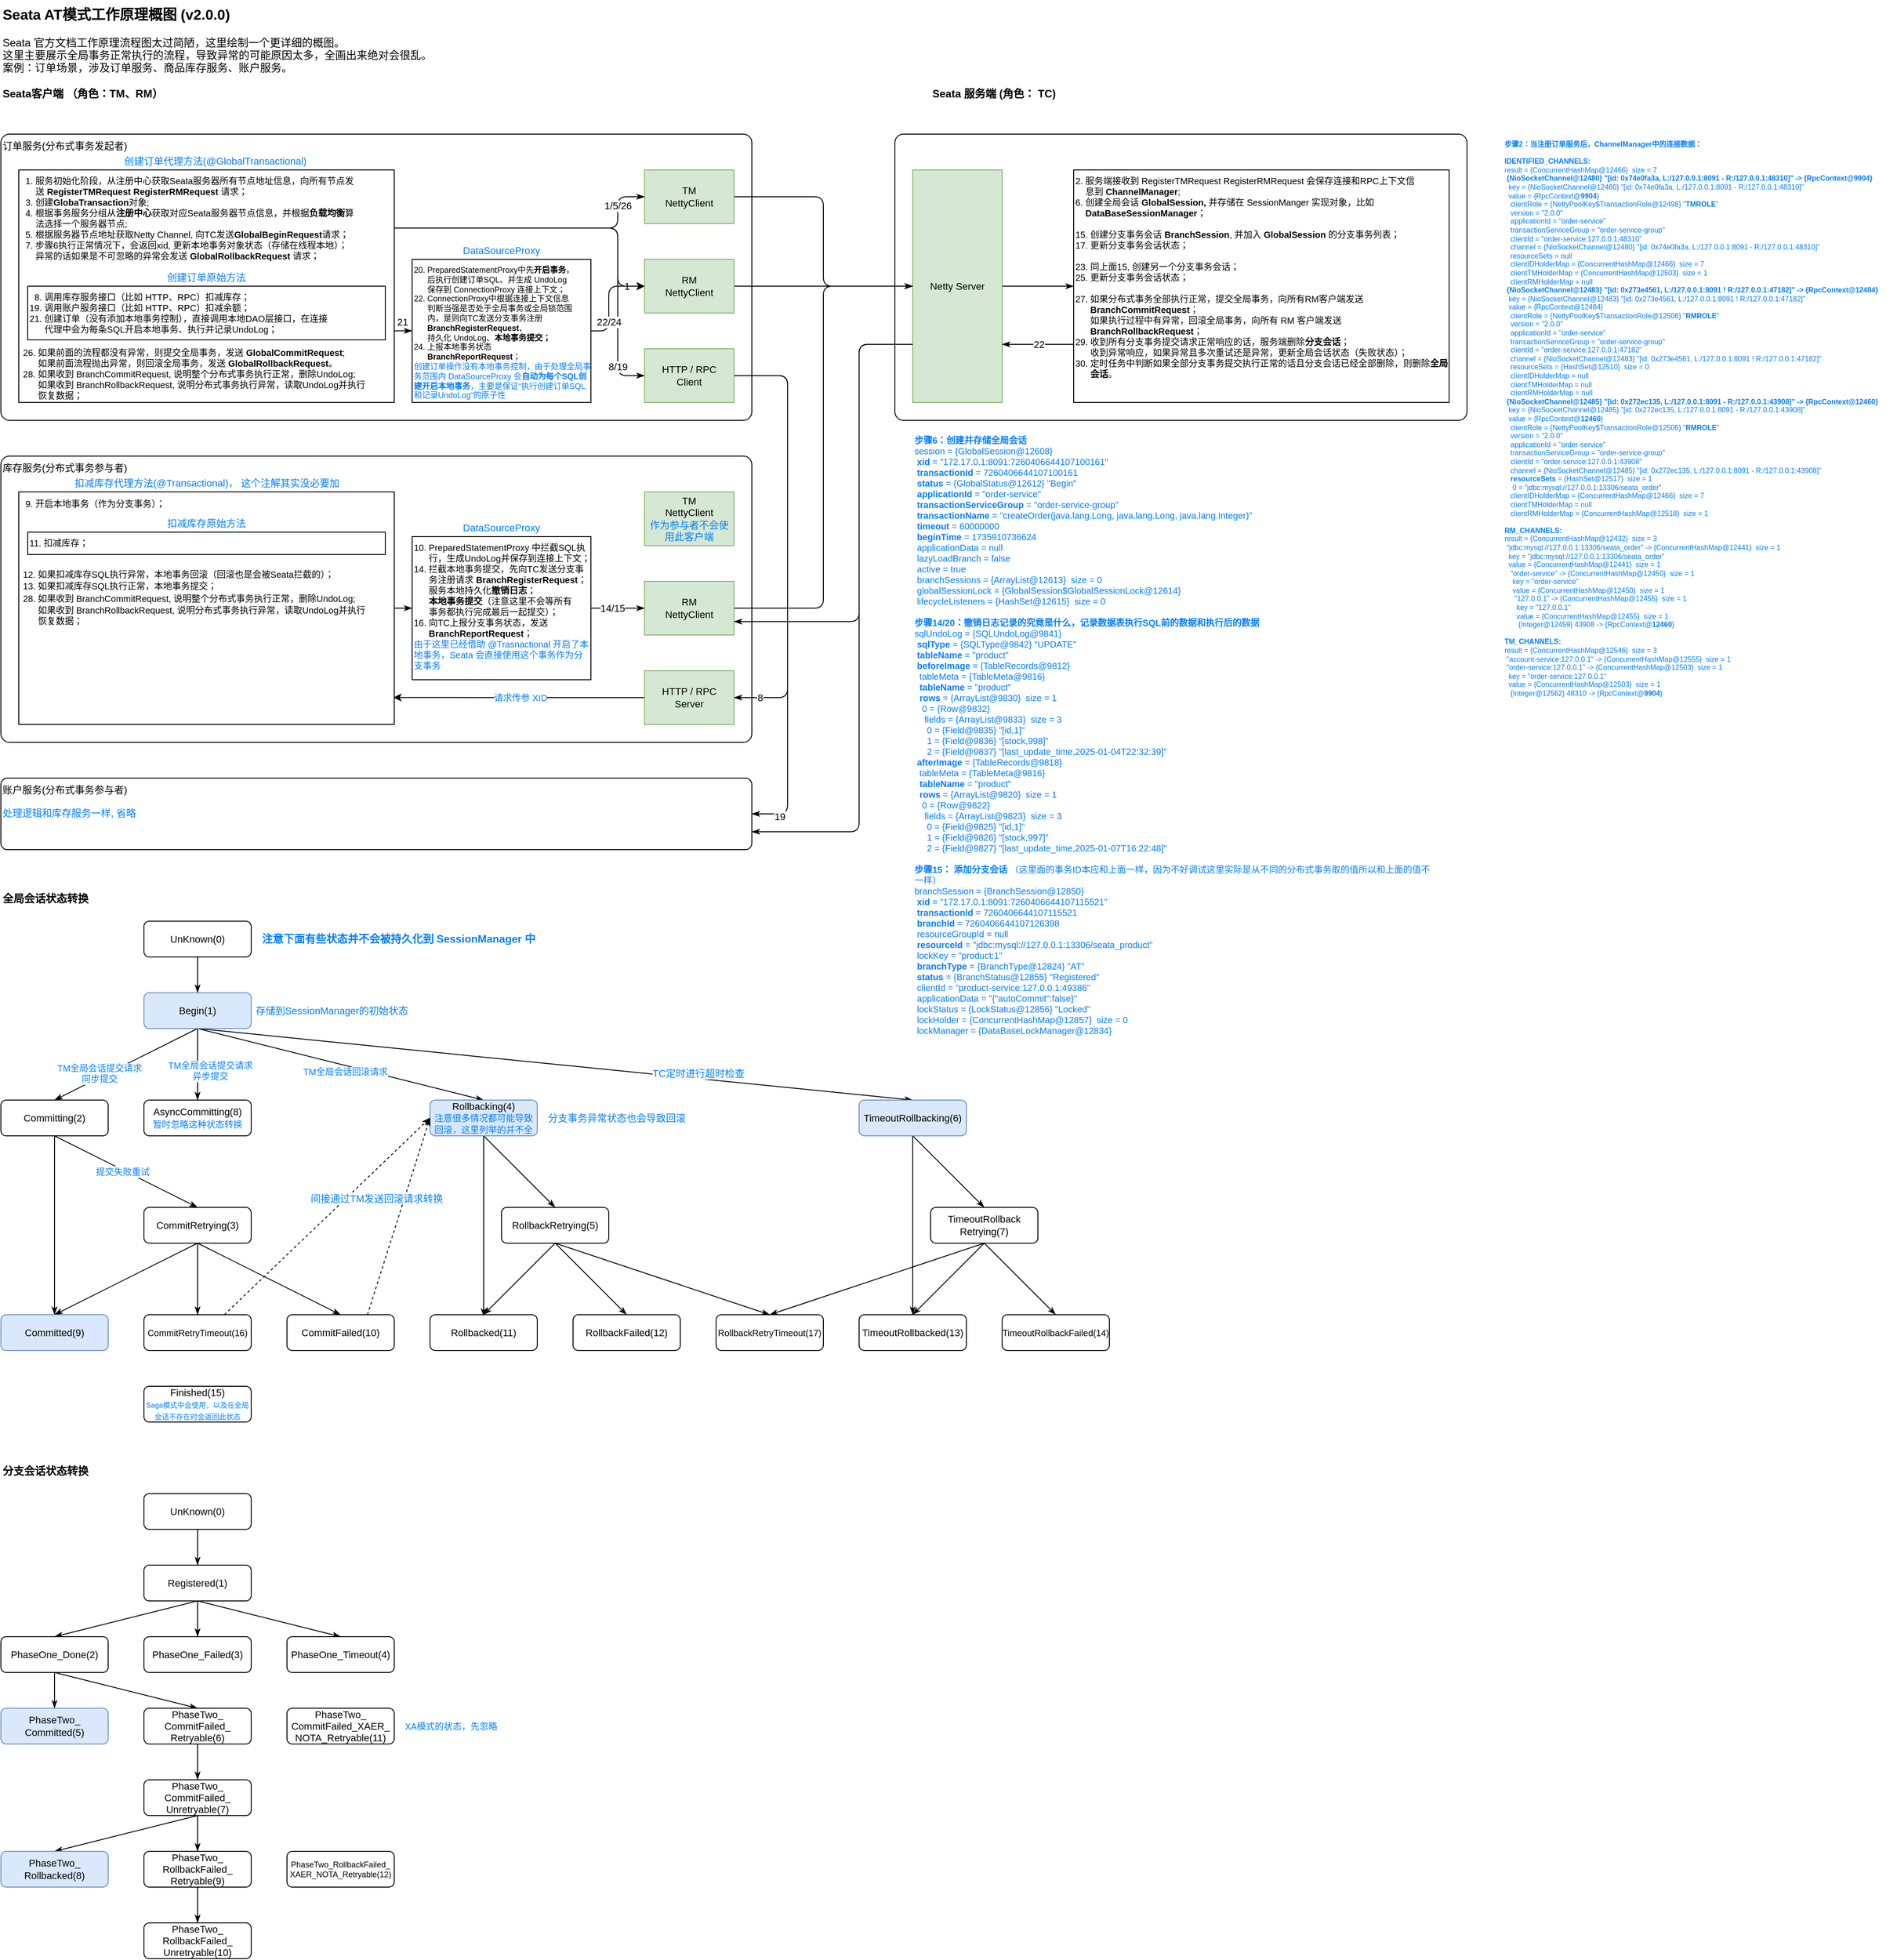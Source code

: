 <mxfile version="21.6.5" type="device">
  <diagram name="第 1 页" id="fcQhUc8sDfnLVn2LQNiu">
    <mxGraphModel dx="1247" dy="764" grid="1" gridSize="10" guides="1" tooltips="1" connect="1" arrows="1" fold="1" page="1" pageScale="1" pageWidth="827" pageHeight="1169" math="0" shadow="0">
      <root>
        <mxCell id="0" />
        <mxCell id="1" parent="0" />
        <mxCell id="5K5Wjn24KYveSR4iWbam-34" value="库存服务(分布式事务参与者)" style="rounded=1;whiteSpace=wrap;html=1;align=left;verticalAlign=top;arcSize=3;fontSize=11;" parent="1" vertex="1">
          <mxGeometry x="40" y="520" width="840" height="320" as="geometry" />
        </mxCell>
        <mxCell id="5K5Wjn24KYveSR4iWbam-16" value="" style="rounded=1;whiteSpace=wrap;html=1;align=left;verticalAlign=top;arcSize=3;fontSize=11;" parent="1" vertex="1">
          <mxGeometry x="1040" y="160" width="640" height="320" as="geometry" />
        </mxCell>
        <mxCell id="5K5Wjn24KYveSR4iWbam-1" value="&lt;font style=&quot;&quot;&gt;&lt;b style=&quot;font-size: 16px;&quot;&gt;Seata AT模式工作原理概图 (v2.0.0)&lt;/b&gt;&lt;br&gt;&lt;font style=&quot;font-size: 12px;&quot;&gt;&lt;br&gt;Seata 官方文档工作原理流程图太过简陋，这里绘制一个更详细的概图。&lt;br&gt;这里主要展示全局事务正常执行的流程，导致异常的可能原因太多，全画出来绝对会很乱。&lt;br&gt;&lt;/font&gt;案例：订单场景，涉及订单服务、商品库存服务、账户服务。&lt;br&gt;&lt;/font&gt;" style="text;html=1;align=left;verticalAlign=top;resizable=0;points=[];autosize=1;strokeColor=none;fillColor=none;" parent="1" vertex="1">
          <mxGeometry x="40" y="10" width="500" height="90" as="geometry" />
        </mxCell>
        <mxCell id="5K5Wjn24KYveSR4iWbam-3" value="&lt;b&gt;Seata 服务端 (角色： TC)&lt;/b&gt;" style="text;html=1;strokeColor=none;fillColor=none;align=left;verticalAlign=middle;whiteSpace=wrap;rounded=0;" parent="1" vertex="1">
          <mxGeometry x="1080" y="100" width="240" height="30" as="geometry" />
        </mxCell>
        <mxCell id="5K5Wjn24KYveSR4iWbam-4" value="&lt;b&gt;Seata客户端 （角色：TM、RM）&lt;/b&gt;" style="text;html=1;strokeColor=none;fillColor=none;align=left;verticalAlign=middle;whiteSpace=wrap;rounded=0;" parent="1" vertex="1">
          <mxGeometry x="40" y="100" width="240" height="30" as="geometry" />
        </mxCell>
        <mxCell id="5K5Wjn24KYveSR4iWbam-5" value="订单服务(分布式事务发起者)" style="rounded=1;whiteSpace=wrap;html=1;align=left;verticalAlign=top;arcSize=3;fontSize=11;" parent="1" vertex="1">
          <mxGeometry x="40" y="160" width="840" height="320" as="geometry" />
        </mxCell>
        <mxCell id="5K5Wjn24KYveSR4iWbam-28" style="edgeStyle=orthogonalEdgeStyle;rounded=1;orthogonalLoop=1;jettySize=auto;html=1;exitX=1;exitY=0.5;exitDx=0;exitDy=0;entryX=0;entryY=0.5;entryDx=0;entryDy=0;endArrow=classicThin;endFill=1;" parent="1" source="5K5Wjn24KYveSR4iWbam-6" target="5K5Wjn24KYveSR4iWbam-17" edge="1">
          <mxGeometry relative="1" as="geometry">
            <Array as="points">
              <mxPoint x="960" y="230" />
              <mxPoint x="960" y="330" />
            </Array>
          </mxGeometry>
        </mxCell>
        <mxCell id="5K5Wjn24KYveSR4iWbam-6" value="TM&lt;br&gt;NettyClient" style="rounded=0;whiteSpace=wrap;html=1;fontSize=11;fillColor=#d5e8d4;strokeColor=#82b366;" parent="1" vertex="1">
          <mxGeometry x="760.05" y="200" width="100" height="60" as="geometry" />
        </mxCell>
        <mxCell id="5K5Wjn24KYveSR4iWbam-31" style="edgeStyle=orthogonalEdgeStyle;rounded=1;orthogonalLoop=1;jettySize=auto;html=1;exitX=1;exitY=0.5;exitDx=0;exitDy=0;endArrow=classicThin;endFill=1;" parent="1" source="5K5Wjn24KYveSR4iWbam-7" target="5K5Wjn24KYveSR4iWbam-17" edge="1">
          <mxGeometry relative="1" as="geometry" />
        </mxCell>
        <mxCell id="5K5Wjn24KYveSR4iWbam-7" value="RM&lt;br&gt;NettyClient" style="rounded=0;whiteSpace=wrap;html=1;fontSize=11;fillColor=#d5e8d4;strokeColor=#82b366;" parent="1" vertex="1">
          <mxGeometry x="760.05" y="300" width="100" height="60" as="geometry" />
        </mxCell>
        <mxCell id="5K5Wjn24KYveSR4iWbam-15" style="edgeStyle=orthogonalEdgeStyle;rounded=1;orthogonalLoop=1;jettySize=auto;html=1;exitX=1;exitY=0.25;exitDx=0;exitDy=0;entryX=0;entryY=0.5;entryDx=0;entryDy=0;endArrow=classicThin;endFill=1;" parent="1" source="5K5Wjn24KYveSR4iWbam-8" target="5K5Wjn24KYveSR4iWbam-6" edge="1">
          <mxGeometry relative="1" as="geometry">
            <mxPoint x="480" y="210" as="sourcePoint" />
            <mxPoint x="520" y="270" as="targetPoint" />
            <Array as="points">
              <mxPoint x="730" y="265" />
              <mxPoint x="730" y="230" />
            </Array>
          </mxGeometry>
        </mxCell>
        <mxCell id="5K5Wjn24KYveSR4iWbam-18" value="1/5/26" style="edgeLabel;html=1;align=center;verticalAlign=middle;resizable=0;points=[];" parent="5K5Wjn24KYveSR4iWbam-15" vertex="1" connectable="0">
          <mxGeometry x="0.525" y="-2" relative="1" as="geometry">
            <mxPoint x="10" y="-27" as="offset" />
          </mxGeometry>
        </mxCell>
        <mxCell id="Va2aDv6qeypGLSADWSkX-4" value="1" style="edgeStyle=orthogonalEdgeStyle;rounded=1;orthogonalLoop=1;jettySize=auto;html=1;exitX=1;exitY=0.25;exitDx=0;exitDy=0;" edge="1" parent="1" source="5K5Wjn24KYveSR4iWbam-8" target="5K5Wjn24KYveSR4iWbam-7">
          <mxGeometry x="0.884" relative="1" as="geometry">
            <Array as="points">
              <mxPoint x="730" y="265" />
              <mxPoint x="730" y="330" />
            </Array>
            <mxPoint as="offset" />
          </mxGeometry>
        </mxCell>
        <mxCell id="5K5Wjn24KYveSR4iWbam-8" value="&amp;nbsp; 1. 服务初始化阶段，从注册中心获取Seata服务器所有节点地址信息，向所有节点发 &lt;br style=&quot;font-size: 10px;&quot;&gt;&amp;nbsp; &amp;nbsp; &amp;nbsp; 送 &lt;b style=&quot;font-size: 10px;&quot;&gt;RegisterTMRequest&lt;/b&gt; &lt;b style=&quot;font-size: 10px;&quot;&gt;RegisterRMRequest&lt;/b&gt; 请求；&lt;br style=&quot;font-size: 10px;&quot;&gt;&amp;nbsp; 3. 创建&lt;b style=&quot;font-size: 10px;&quot;&gt;GlobaTransaction&lt;/b&gt;对象;&amp;nbsp;&lt;br style=&quot;font-size: 10px;&quot;&gt;&amp;nbsp; 4. 根据事务服务分组从&lt;b style=&quot;font-size: 10px;&quot;&gt;注册中心&lt;/b&gt;获取对应Seata服务器节点信息，并根据&lt;b style=&quot;font-size: 10px;&quot;&gt;负载均衡&lt;/b&gt;算&lt;br style=&quot;font-size: 10px;&quot;&gt;&amp;nbsp; &amp;nbsp; &amp;nbsp; 法选择一个服务器节点;&amp;nbsp;&lt;br style=&quot;font-size: 10px;&quot;&gt;&amp;nbsp; 5. 根据服务器节点地址获取Netty Channel, 向TC发送&lt;b style=&quot;font-size: 10px;&quot;&gt;GlobalBeginRequest&lt;/b&gt;请求；&lt;br style=&quot;font-size: 10px;&quot;&gt;&amp;nbsp; 7. 步骤6执行正常情况下，会返回xid, 更新本地事务对象状态（存储在线程本地）；&lt;br style=&quot;font-size: 10px;&quot;&gt;&amp;nbsp; &amp;nbsp; &amp;nbsp; 异常的话如果是不可忽略的异常会发送 &lt;b style=&quot;font-size: 10px;&quot;&gt;GlobalRollbackRequest&lt;/b&gt; 请求；&lt;br style=&quot;font-size: 10px;&quot;&gt;&amp;nbsp;&lt;br style=&quot;font-size: 10px;&quot;&gt;&lt;br style=&quot;font-size: 10px;&quot;&gt;&lt;br style=&quot;font-size: 10px;&quot;&gt;&lt;br style=&quot;font-size: 10px;&quot;&gt;&lt;br style=&quot;font-size: 10px;&quot;&gt;&lt;br style=&quot;font-size: 10px;&quot;&gt;&lt;br&gt;&lt;br style=&quot;font-size: 10px;&quot;&gt;&amp;nbsp;26. 如果前面的流程都没有异常，则提交全局事务，发送 &lt;b style=&quot;font-size: 10px;&quot;&gt;GlobalCommitRequest&lt;/b&gt;;&lt;br style=&quot;font-size: 10px;&quot;&gt;&amp;nbsp; &amp;nbsp; &amp;nbsp; &amp;nbsp;如果前面流程抛出异常，则回滚全局事务，发送&amp;nbsp;&lt;b style=&quot;font-size: 10px;&quot;&gt;GlobalRollbackRequest&lt;/b&gt;。&lt;br&gt;&lt;div&gt;&amp;nbsp;28. 如果收到 BranchCommitRequest, 说明整个分布式事务执行正常，删除UndoLog;&lt;/div&gt;&lt;div&gt;&amp;nbsp; &amp;nbsp; &amp;nbsp; &amp;nbsp;如果收到 BranchRollbackRequest, 说明分布式事务执行异常，读取UndoLog并执行&lt;/div&gt;&lt;div&gt;&amp;nbsp; &amp;nbsp; &amp;nbsp; &amp;nbsp;恢复数据；&lt;/div&gt;" style="rounded=0;whiteSpace=wrap;html=1;align=left;fontSize=10;verticalAlign=top;" parent="1" vertex="1">
          <mxGeometry x="60" y="200" width="420" height="260" as="geometry" />
        </mxCell>
        <mxCell id="5K5Wjn24KYveSR4iWbam-48" style="edgeStyle=orthogonalEdgeStyle;rounded=1;orthogonalLoop=1;jettySize=auto;html=1;exitX=1;exitY=0.25;exitDx=0;exitDy=0;entryX=0;entryY=0.5;entryDx=0;entryDy=0;endArrow=classicThin;endFill=1;" parent="1" source="5K5Wjn24KYveSR4iWbam-8" target="5K5Wjn24KYveSR4iWbam-47" edge="1">
          <mxGeometry relative="1" as="geometry">
            <Array as="points">
              <mxPoint x="730" y="265" />
              <mxPoint x="730" y="430" />
            </Array>
          </mxGeometry>
        </mxCell>
        <mxCell id="5K5Wjn24KYveSR4iWbam-9" value="&amp;nbsp; 8. 调用库存服务接口（比如 HTTP、RPC）扣减库存；&lt;br style=&quot;font-size: 10px;&quot;&gt;19. 调用账户服务接口（比如 HTTP、RPC）扣减余额；&lt;br style=&quot;font-size: 10px;&quot;&gt;21. 创建订单（没有添加本地事务控制），直接调用本地DAO层接口，在连接&lt;br style=&quot;font-size: 10px;&quot;&gt;&amp;nbsp; &amp;nbsp; &amp;nbsp; 代理中会为每条SQL开启本地事务、执行并记录UndoLog；" style="rounded=0;whiteSpace=wrap;html=1;align=left;verticalAlign=top;fontSize=10;" parent="1" vertex="1">
          <mxGeometry x="70" y="330" width="400" height="60" as="geometry" />
        </mxCell>
        <mxCell id="5K5Wjn24KYveSR4iWbam-10" value="&lt;font color=&quot;#007fff&quot;&gt;创建订单代理方法(@GlobalTransactional)&lt;/font&gt;" style="text;html=1;strokeColor=none;fillColor=none;align=center;verticalAlign=middle;whiteSpace=wrap;rounded=0;fontSize=11;" parent="1" vertex="1">
          <mxGeometry x="170" y="180" width="220" height="20" as="geometry" />
        </mxCell>
        <mxCell id="5K5Wjn24KYveSR4iWbam-58" style="edgeStyle=orthogonalEdgeStyle;rounded=1;orthogonalLoop=1;jettySize=auto;html=1;exitX=1;exitY=0.5;exitDx=0;exitDy=0;endArrow=classicThin;endFill=1;" parent="1" source="5K5Wjn24KYveSR4iWbam-17" target="5K5Wjn24KYveSR4iWbam-20" edge="1">
          <mxGeometry relative="1" as="geometry" />
        </mxCell>
        <mxCell id="5K5Wjn24KYveSR4iWbam-67" style="edgeStyle=orthogonalEdgeStyle;rounded=1;orthogonalLoop=1;jettySize=auto;html=1;exitX=0;exitY=0.75;exitDx=0;exitDy=0;entryX=1;entryY=0.75;entryDx=0;entryDy=0;endArrow=classicThin;endFill=1;" parent="1" source="5K5Wjn24KYveSR4iWbam-17" target="5K5Wjn24KYveSR4iWbam-51" edge="1">
          <mxGeometry relative="1" as="geometry">
            <Array as="points">
              <mxPoint x="1000" y="395" />
              <mxPoint x="1000" y="940" />
            </Array>
          </mxGeometry>
        </mxCell>
        <mxCell id="5K5Wjn24KYveSR4iWbam-17" value="Netty Server" style="rounded=0;whiteSpace=wrap;html=1;fontSize=11;fillColor=#d5e8d4;strokeColor=#82b366;" parent="1" vertex="1">
          <mxGeometry x="1060" y="200" width="100" height="260" as="geometry" />
        </mxCell>
        <mxCell id="5K5Wjn24KYveSR4iWbam-63" style="edgeStyle=orthogonalEdgeStyle;rounded=1;orthogonalLoop=1;jettySize=auto;html=1;exitX=0;exitY=0.75;exitDx=0;exitDy=0;entryX=1;entryY=0.75;entryDx=0;entryDy=0;endArrow=classicThin;endFill=1;" parent="1" source="5K5Wjn24KYveSR4iWbam-20" target="5K5Wjn24KYveSR4iWbam-17" edge="1">
          <mxGeometry relative="1" as="geometry" />
        </mxCell>
        <mxCell id="5K5Wjn24KYveSR4iWbam-64" value="22" style="edgeLabel;html=1;align=center;verticalAlign=middle;resizable=0;points=[];" parent="5K5Wjn24KYveSR4iWbam-63" vertex="1" connectable="0">
          <mxGeometry x="-0.025" relative="1" as="geometry">
            <mxPoint as="offset" />
          </mxGeometry>
        </mxCell>
        <mxCell id="5K5Wjn24KYveSR4iWbam-20" value="2. 服务端接收到 RegisterTMRequest RegisterRMRequest 会保存连接和RPC上下文信 &lt;br style=&quot;font-size: 10px;&quot;&gt;&amp;nbsp; &amp;nbsp; 息到 &lt;b style=&quot;font-size: 10px;&quot;&gt;ChannelManager&lt;/b&gt;;&amp;nbsp;&lt;br style=&quot;font-size: 10px;&quot;&gt;6. 创建全局会话 &lt;b style=&quot;font-size: 10px;&quot;&gt;GlobalSession, &lt;/b&gt;并存储在 SessionManger 实现对象，比如&lt;br style=&quot;font-size: 10px;&quot;&gt;&amp;nbsp; &amp;nbsp; &lt;b style=&quot;font-size: 10px;&quot;&gt;DataBaseSessionManager&lt;/b&gt;；&lt;br style=&quot;font-size: 10px;&quot;&gt;&lt;br style=&quot;font-size: 10px;&quot;&gt;15. 创建分支事务会话 &lt;b style=&quot;font-size: 10px;&quot;&gt;BranchSession&lt;/b&gt;, 并加入 &lt;b style=&quot;font-size: 10px;&quot;&gt;GlobalSession&lt;/b&gt;&amp;nbsp;的分支事务列表；&lt;br style=&quot;font-size: 10px;&quot;&gt;17. 更新分支事务会话状态；&lt;br style=&quot;font-size: 10px;&quot;&gt;&lt;br style=&quot;font-size: 10px;&quot;&gt;23. 同上面15, 创建另一个分支事务会话；&lt;br style=&quot;font-size: 10px;&quot;&gt;25. 更新分支事务会话状态；&lt;br style=&quot;font-size: 10px;&quot;&gt;&lt;br style=&quot;font-size: 10px;&quot;&gt;27. 如果分布式事务全部执行正常，提交全局事务，向所有RM客户端发送&amp;nbsp;&lt;br style=&quot;font-size: 10px;&quot;&gt;&amp;nbsp; &amp;nbsp; &amp;nbsp; &lt;b style=&quot;font-size: 10px;&quot;&gt;BranchCommitRequest&lt;/b&gt;；&lt;br style=&quot;font-size: 10px;&quot;&gt;&amp;nbsp; &amp;nbsp; &amp;nbsp; 如果执行过程中有异常，回滚全局事务，向所有 RM 客户端发送&lt;br style=&quot;font-size: 10px;&quot;&gt;&amp;nbsp; &amp;nbsp; &amp;nbsp; &lt;b style=&quot;font-size: 10px;&quot;&gt;BranchRollbackRequest&lt;/b&gt;；&lt;br style=&quot;font-size: 10px;&quot;&gt;29. 收到所有分支事务提交请求正常响应的话，服务端删除&lt;b style=&quot;font-size: 10px;&quot;&gt;分支会话&lt;/b&gt;；&lt;br style=&quot;font-size: 10px;&quot;&gt;&amp;nbsp; &amp;nbsp; &amp;nbsp; 收到异常响应，如果异常且多次重试还是异常，更新全局会话状态（失败状态）；&lt;br style=&quot;font-size: 10px;&quot;&gt;30. 定时任务中判断如果全部分支事务提交执行正常的话且分支会话已经全部删除，则删除&lt;b&gt;全局&lt;br&gt;&amp;nbsp; &amp;nbsp; &amp;nbsp; 会话&lt;/b&gt;。" style="rounded=0;whiteSpace=wrap;html=1;align=left;fontSize=10;verticalAlign=top;" parent="1" vertex="1">
          <mxGeometry x="1240" y="200" width="420" height="260" as="geometry" />
        </mxCell>
        <mxCell id="5K5Wjn24KYveSR4iWbam-21" value="&lt;font color=&quot;#007fff&quot;&gt;创建订单原始方法&lt;/font&gt;" style="text;html=1;strokeColor=none;fillColor=none;align=center;verticalAlign=middle;whiteSpace=wrap;rounded=0;fontSize=11;" parent="1" vertex="1">
          <mxGeometry x="220" y="310" width="100" height="20" as="geometry" />
        </mxCell>
        <mxCell id="5K5Wjn24KYveSR4iWbam-32" value="&lt;font color=&quot;#007fff&quot; style=&quot;font-size: 8px;&quot;&gt;&lt;b style=&quot;font-size: 8px;&quot;&gt;步骤2：当注册订单服务后，ChannelManager中的连接数据：&lt;br style=&quot;font-size: 8px;&quot;&gt;&lt;br style=&quot;font-size: 8px;&quot;&gt;IDENTIFIED_CHANNELS:&lt;br style=&quot;font-size: 8px;&quot;&gt;&lt;/b&gt;&lt;/font&gt;&lt;div style=&quot;font-size: 8px;&quot;&gt;&lt;div style=&quot;font-size: 8px;&quot;&gt;&lt;font color=&quot;#007fff&quot; style=&quot;font-size: 8px;&quot;&gt;result = {ConcurrentHashMap@12466}&amp;nbsp; size = 7&lt;/font&gt;&lt;/div&gt;&lt;div style=&quot;font-size: 8px;&quot;&gt;&lt;font color=&quot;#007fff&quot; style=&quot;font-size: 8px;&quot;&gt;&lt;b&gt;&amp;nbsp;{NioSocketChannel@12480} &quot;[id: 0x74e0fa3a, L:/127.0.0.1:8091 - R:/127.0.0.1:48310]&quot; -&amp;gt; {RpcContext@9904}&amp;nbsp;&lt;/b&gt;&lt;/font&gt;&lt;/div&gt;&lt;div style=&quot;font-size: 8px;&quot;&gt;&lt;font color=&quot;#007fff&quot; style=&quot;font-size: 8px;&quot;&gt;&amp;nbsp; key = {NioSocketChannel@12480} &quot;[id: 0x74e0fa3a, L:/127.0.0.1:8091 - R:/127.0.0.1:48310]&quot;&lt;/font&gt;&lt;/div&gt;&lt;div style=&quot;font-size: 8px;&quot;&gt;&lt;font color=&quot;#007fff&quot; style=&quot;font-size: 8px;&quot;&gt;&amp;nbsp; value = {RpcContext@&lt;b style=&quot;font-size: 8px;&quot;&gt;9904&lt;/b&gt;}&amp;nbsp;&lt;/font&gt;&lt;/div&gt;&lt;div style=&quot;font-size: 8px;&quot;&gt;&lt;font color=&quot;#007fff&quot; style=&quot;font-size: 8px;&quot;&gt;&amp;nbsp; &amp;nbsp;clientRole = {NettyPoolKey$TransactionRole@12498} &quot;&lt;b style=&quot;font-size: 8px;&quot;&gt;TMROLE&lt;/b&gt;&quot;&lt;/font&gt;&lt;/div&gt;&lt;div style=&quot;font-size: 8px;&quot;&gt;&lt;font color=&quot;#007fff&quot; style=&quot;font-size: 8px;&quot;&gt;&amp;nbsp; &amp;nbsp;version = &quot;2.0.0&quot;&lt;/font&gt;&lt;/div&gt;&lt;div style=&quot;font-size: 8px;&quot;&gt;&lt;font color=&quot;#007fff&quot; style=&quot;font-size: 8px;&quot;&gt;&amp;nbsp; &amp;nbsp;applicationId = &quot;order-service&quot;&lt;/font&gt;&lt;/div&gt;&lt;div style=&quot;font-size: 8px;&quot;&gt;&lt;font color=&quot;#007fff&quot; style=&quot;font-size: 8px;&quot;&gt;&amp;nbsp; &amp;nbsp;transactionServiceGroup = &quot;order-service-group&quot;&lt;/font&gt;&lt;/div&gt;&lt;div style=&quot;font-size: 8px;&quot;&gt;&lt;font color=&quot;#007fff&quot; style=&quot;font-size: 8px;&quot;&gt;&amp;nbsp; &amp;nbsp;clientId = &quot;order-service:127.0.0.1:48310&quot;&lt;/font&gt;&lt;/div&gt;&lt;div style=&quot;font-size: 8px;&quot;&gt;&lt;font color=&quot;#007fff&quot; style=&quot;font-size: 8px;&quot;&gt;&amp;nbsp; &amp;nbsp;channel = {NioSocketChannel@12480} &quot;[id: 0x74e0fa3a, L:/127.0.0.1:8091 - R:/127.0.0.1:48310]&quot;&lt;/font&gt;&lt;/div&gt;&lt;div style=&quot;font-size: 8px;&quot;&gt;&lt;font color=&quot;#007fff&quot; style=&quot;font-size: 8px;&quot;&gt;&amp;nbsp; &amp;nbsp;resourceSets = null&lt;/font&gt;&lt;/div&gt;&lt;div style=&quot;font-size: 8px;&quot;&gt;&lt;font color=&quot;#007fff&quot; style=&quot;font-size: 8px;&quot;&gt;&amp;nbsp; &amp;nbsp;clientIDHolderMap = {ConcurrentHashMap@12466}&amp;nbsp; size = 7&lt;/font&gt;&lt;/div&gt;&lt;div style=&quot;font-size: 8px;&quot;&gt;&lt;font color=&quot;#007fff&quot; style=&quot;font-size: 8px;&quot;&gt;&amp;nbsp; &amp;nbsp;clientTMHolderMap = {ConcurrentHashMap@12503}&amp;nbsp; size = 1&lt;/font&gt;&lt;/div&gt;&lt;div style=&quot;font-size: 8px;&quot;&gt;&lt;font color=&quot;#007fff&quot; style=&quot;font-size: 8px;&quot;&gt;&amp;nbsp; &amp;nbsp;clientRMHolderMap = null&lt;/font&gt;&lt;/div&gt;&lt;div style=&quot;font-size: 8px;&quot;&gt;&lt;font color=&quot;#007fff&quot; style=&quot;font-size: 8px;&quot;&gt;&lt;b&gt;&amp;nbsp;{NioSocketChannel@12483} &quot;[id: 0x273e4561, L:/127.0.0.1:8091 ! R:/127.0.0.1:47182]&quot; -&amp;gt; {RpcContext@12484}&lt;/b&gt;&lt;/font&gt;&lt;/div&gt;&lt;div style=&quot;font-size: 8px;&quot;&gt;&lt;font color=&quot;#007fff&quot; style=&quot;font-size: 8px;&quot;&gt;&amp;nbsp; key = {NioSocketChannel@12483} &quot;[id: 0x273e4561, L:/127.0.0.1:8091 ! R:/127.0.0.1:47182]&quot;&lt;/font&gt;&lt;/div&gt;&lt;div style=&quot;font-size: 8px;&quot;&gt;&lt;font color=&quot;#007fff&quot; style=&quot;font-size: 8px;&quot;&gt;&amp;nbsp; value = {RpcContext@12484}&lt;/font&gt;&lt;/div&gt;&lt;div style=&quot;font-size: 8px;&quot;&gt;&lt;font color=&quot;#007fff&quot; style=&quot;font-size: 8px;&quot;&gt;&amp;nbsp; &amp;nbsp;clientRole = {NettyPoolKey$TransactionRole@12506} &quot;&lt;b style=&quot;font-size: 8px;&quot;&gt;RMROLE&lt;/b&gt;&quot;&lt;/font&gt;&lt;/div&gt;&lt;div style=&quot;font-size: 8px;&quot;&gt;&lt;font color=&quot;#007fff&quot; style=&quot;font-size: 8px;&quot;&gt;&amp;nbsp; &amp;nbsp;version = &quot;2.0.0&quot;&lt;/font&gt;&lt;/div&gt;&lt;div style=&quot;font-size: 8px;&quot;&gt;&lt;font color=&quot;#007fff&quot; style=&quot;font-size: 8px;&quot;&gt;&amp;nbsp; &amp;nbsp;applicationId = &quot;order-service&quot;&lt;/font&gt;&lt;/div&gt;&lt;div style=&quot;font-size: 8px;&quot;&gt;&lt;font color=&quot;#007fff&quot; style=&quot;font-size: 8px;&quot;&gt;&amp;nbsp; &amp;nbsp;transactionServiceGroup = &quot;order-service-group&quot;&lt;/font&gt;&lt;/div&gt;&lt;div style=&quot;font-size: 8px;&quot;&gt;&lt;font color=&quot;#007fff&quot; style=&quot;font-size: 8px;&quot;&gt;&amp;nbsp; &amp;nbsp;clientId = &quot;order-service:127.0.0.1:47182&quot;&lt;/font&gt;&lt;/div&gt;&lt;div style=&quot;font-size: 8px;&quot;&gt;&lt;font color=&quot;#007fff&quot; style=&quot;font-size: 8px;&quot;&gt;&amp;nbsp; &amp;nbsp;channel = {NioSocketChannel@12483} &quot;[id: 0x273e4561, L:/127.0.0.1:8091 ! R:/127.0.0.1:47182]&quot;&lt;/font&gt;&lt;/div&gt;&lt;div style=&quot;font-size: 8px;&quot;&gt;&lt;font color=&quot;#007fff&quot; style=&quot;font-size: 8px;&quot;&gt;&amp;nbsp; &amp;nbsp;resourceSets = {HashSet@12510}&amp;nbsp; size = 0&lt;/font&gt;&lt;/div&gt;&lt;div style=&quot;font-size: 8px;&quot;&gt;&lt;font color=&quot;#007fff&quot; style=&quot;font-size: 8px;&quot;&gt;&amp;nbsp; &amp;nbsp;clientIDHolderMap = null&lt;/font&gt;&lt;/div&gt;&lt;div style=&quot;font-size: 8px;&quot;&gt;&lt;font color=&quot;#007fff&quot; style=&quot;font-size: 8px;&quot;&gt;&amp;nbsp; &amp;nbsp;clientTMHolderMap = null&lt;/font&gt;&lt;/div&gt;&lt;div style=&quot;font-size: 8px;&quot;&gt;&lt;font color=&quot;#007fff&quot; style=&quot;font-size: 8px;&quot;&gt;&amp;nbsp; &amp;nbsp;clientRMHolderMap = null&lt;/font&gt;&lt;/div&gt;&lt;div style=&quot;font-size: 8px;&quot;&gt;&lt;font color=&quot;#007fff&quot; style=&quot;font-size: 8px;&quot;&gt;&lt;b&gt;&amp;nbsp;{NioSocketChannel@12485} &quot;[id: 0x272ec135, L:/127.0.0.1:8091 - R:/127.0.0.1:43908]&quot; -&amp;gt; {RpcContext@12460}&lt;/b&gt;&lt;/font&gt;&lt;/div&gt;&lt;div style=&quot;font-size: 8px;&quot;&gt;&lt;font color=&quot;#007fff&quot; style=&quot;font-size: 8px;&quot;&gt;&amp;nbsp; key = {NioSocketChannel@12485} &quot;[id: 0x272ec135, L:/127.0.0.1:8091 - R:/127.0.0.1:43908]&quot;&lt;/font&gt;&lt;/div&gt;&lt;div style=&quot;font-size: 8px;&quot;&gt;&lt;font color=&quot;#007fff&quot; style=&quot;font-size: 8px;&quot;&gt;&amp;nbsp; value = {RpcContext@&lt;b style=&quot;font-size: 8px;&quot;&gt;12460&lt;/b&gt;}&lt;/font&gt;&lt;/div&gt;&lt;div style=&quot;font-size: 8px;&quot;&gt;&lt;font color=&quot;#007fff&quot; style=&quot;font-size: 8px;&quot;&gt;&amp;nbsp; &amp;nbsp;clientRole = {NettyPoolKey$TransactionRole@12506} &quot;&lt;b style=&quot;font-size: 8px;&quot;&gt;RMROLE&lt;/b&gt;&quot;&lt;/font&gt;&lt;/div&gt;&lt;div style=&quot;font-size: 8px;&quot;&gt;&lt;font color=&quot;#007fff&quot; style=&quot;font-size: 8px;&quot;&gt;&amp;nbsp; &amp;nbsp;version = &quot;2.0.0&quot;&lt;/font&gt;&lt;/div&gt;&lt;div style=&quot;font-size: 8px;&quot;&gt;&lt;font color=&quot;#007fff&quot; style=&quot;font-size: 8px;&quot;&gt;&amp;nbsp; &amp;nbsp;applicationId = &quot;order-service&quot;&lt;/font&gt;&lt;/div&gt;&lt;div style=&quot;font-size: 8px;&quot;&gt;&lt;font color=&quot;#007fff&quot; style=&quot;font-size: 8px;&quot;&gt;&amp;nbsp; &amp;nbsp;transactionServiceGroup = &quot;order-service-group&quot;&lt;/font&gt;&lt;/div&gt;&lt;div style=&quot;font-size: 8px;&quot;&gt;&lt;font color=&quot;#007fff&quot; style=&quot;font-size: 8px;&quot;&gt;&amp;nbsp; &amp;nbsp;clientId = &quot;order-service:127.0.0.1:43908&quot;&lt;/font&gt;&lt;/div&gt;&lt;div style=&quot;font-size: 8px;&quot;&gt;&lt;font color=&quot;#007fff&quot; style=&quot;font-size: 8px;&quot;&gt;&amp;nbsp; &amp;nbsp;channel = {NioSocketChannel@12485} &quot;[id: 0x272ec135, L:/127.0.0.1:8091 - R:/127.0.0.1:43908]&quot;&lt;/font&gt;&lt;/div&gt;&lt;div style=&quot;font-size: 8px;&quot;&gt;&lt;font color=&quot;#007fff&quot; style=&quot;font-size: 8px;&quot;&gt;&amp;nbsp; &amp;nbsp;&lt;b style=&quot;font-size: 8px;&quot;&gt;resourceSets&lt;/b&gt; = {HashSet@12517}&amp;nbsp; size = 1&lt;/font&gt;&lt;/div&gt;&lt;div style=&quot;font-size: 8px;&quot;&gt;&lt;font color=&quot;#007fff&quot; style=&quot;font-size: 8px;&quot;&gt;&amp;nbsp; &amp;nbsp; 0 = &quot;jdbc:mysql://127.0.0.1:13306/seata_order&quot;&lt;/font&gt;&lt;/div&gt;&lt;div style=&quot;font-size: 8px;&quot;&gt;&lt;font color=&quot;#007fff&quot; style=&quot;font-size: 8px;&quot;&gt;&amp;nbsp; &amp;nbsp;clientIDHolderMap = {ConcurrentHashMap@12466}&amp;nbsp; size = 7&lt;/font&gt;&lt;/div&gt;&lt;div style=&quot;font-size: 8px;&quot;&gt;&lt;font color=&quot;#007fff&quot; style=&quot;font-size: 8px;&quot;&gt;&amp;nbsp; &amp;nbsp;clientTMHolderMap = null&lt;/font&gt;&lt;/div&gt;&lt;div style=&quot;font-size: 8px;&quot;&gt;&lt;font color=&quot;#007fff&quot; style=&quot;font-size: 8px;&quot;&gt;&amp;nbsp; &amp;nbsp;clientRMHolderMap = {ConcurrentHashMap@12518}&amp;nbsp; size = 1&lt;/font&gt;&lt;/div&gt;&lt;/div&gt;&lt;div style=&quot;font-size: 8px;&quot;&gt;&lt;font color=&quot;#007fff&quot; style=&quot;font-size: 8px;&quot;&gt;&lt;br style=&quot;font-size: 8px;&quot;&gt;&lt;/font&gt;&lt;/div&gt;&lt;div style=&quot;font-size: 8px;&quot;&gt;&lt;font color=&quot;#007fff&quot; style=&quot;font-size: 8px;&quot;&gt;&lt;b style=&quot;font-size: 8px;&quot;&gt;RM_CHANNELS:&lt;/b&gt;&lt;br style=&quot;font-size: 8px;&quot;&gt;&lt;div style=&quot;font-size: 8px;&quot;&gt;&lt;div style=&quot;font-size: 8px;&quot;&gt;result = {ConcurrentHashMap@12432}&amp;nbsp; size = 3&lt;/div&gt;&lt;div style=&quot;font-size: 8px;&quot;&gt;&amp;nbsp;&quot;jdbc:mysql://127.0.0.1:13306/seata_order&quot; -&amp;gt; {ConcurrentHashMap@12441}&amp;nbsp; size = 1&lt;/div&gt;&lt;div style=&quot;font-size: 8px;&quot;&gt;&amp;nbsp; key = &quot;jdbc:mysql://127.0.0.1:13306/seata_order&quot;&lt;/div&gt;&lt;div style=&quot;font-size: 8px;&quot;&gt;&amp;nbsp; value = {ConcurrentHashMap@12441}&amp;nbsp; size = 1&lt;/div&gt;&lt;div style=&quot;font-size: 8px;&quot;&gt;&amp;nbsp; &amp;nbsp;&quot;order-service&quot; -&amp;gt; {ConcurrentHashMap@12450}&amp;nbsp; size = 1&lt;/div&gt;&lt;div style=&quot;font-size: 8px;&quot;&gt;&amp;nbsp; &amp;nbsp; key = &quot;order-service&quot;&lt;/div&gt;&lt;div style=&quot;font-size: 8px;&quot;&gt;&amp;nbsp; &amp;nbsp; value = {ConcurrentHashMap@12450}&amp;nbsp; size = 1&lt;/div&gt;&lt;div style=&quot;font-size: 8px;&quot;&gt;&amp;nbsp; &amp;nbsp; &amp;nbsp;&quot;127.0.0.1&quot; -&amp;gt; {ConcurrentHashMap@12455}&amp;nbsp; size = 1&lt;/div&gt;&lt;div style=&quot;font-size: 8px;&quot;&gt;&amp;nbsp; &amp;nbsp; &amp;nbsp; key = &quot;127.0.0.1&quot;&lt;/div&gt;&lt;div style=&quot;font-size: 8px;&quot;&gt;&amp;nbsp; &amp;nbsp; &amp;nbsp; value = {ConcurrentHashMap@12455}&amp;nbsp; size = 1&lt;/div&gt;&lt;div style=&quot;font-size: 8px;&quot;&gt;&amp;nbsp; &amp;nbsp; &amp;nbsp; &amp;nbsp;{Integer@12459} 43908 -&amp;gt; {RpcContext@&lt;b style=&quot;font-size: 8px;&quot;&gt;12460&lt;/b&gt;}&lt;/div&gt;&lt;/div&gt;&lt;/font&gt;&lt;/div&gt;&lt;div style=&quot;font-size: 8px;&quot;&gt;&lt;font color=&quot;#007fff&quot; style=&quot;font-size: 8px;&quot;&gt;&lt;b style=&quot;font-size: 8px;&quot;&gt;&lt;br style=&quot;font-size: 8px;&quot;&gt;&lt;/b&gt;&lt;/font&gt;&lt;/div&gt;&lt;div style=&quot;font-size: 8px;&quot;&gt;&lt;font color=&quot;#007fff&quot; style=&quot;font-size: 8px;&quot;&gt;&lt;div style=&quot;font-size: 8px;&quot;&gt;&lt;b style=&quot;font-size: 8px;&quot;&gt;TM_CHANNELS:&lt;/b&gt;&lt;br style=&quot;font-size: 8px;&quot;&gt;&lt;div style=&quot;font-size: 8px;&quot;&gt;&lt;div style=&quot;font-size: 8px;&quot;&gt;&lt;div style=&quot;font-size: 8px;&quot;&gt;result = {ConcurrentHashMap@12546}&amp;nbsp; size = 3&lt;/div&gt;&lt;div style=&quot;font-size: 8px;&quot;&gt;&amp;nbsp;&quot;account-service:127.0.0.1&quot; -&amp;gt; {ConcurrentHashMap@12555}&amp;nbsp; size = 1&lt;/div&gt;&lt;div style=&quot;font-size: 8px;&quot;&gt;&amp;nbsp;&quot;order-service:127.0.0.1&quot; -&amp;gt; {ConcurrentHashMap@12503}&amp;nbsp; size = 1&lt;/div&gt;&lt;div style=&quot;font-size: 8px;&quot;&gt;&amp;nbsp; key = &quot;order-service:127.0.0.1&quot;&lt;/div&gt;&lt;div style=&quot;font-size: 8px;&quot;&gt;&amp;nbsp; value = {ConcurrentHashMap@12503}&amp;nbsp; size = 1&lt;/div&gt;&lt;div style=&quot;font-size: 8px;&quot;&gt;&amp;nbsp; &amp;nbsp;{Integer@12562} 48310 -&amp;gt; {RpcContext@&lt;b style=&quot;font-size: 8px;&quot;&gt;9904&lt;/b&gt;}&amp;nbsp;&lt;/div&gt;&lt;/div&gt;&lt;/div&gt;&lt;/div&gt;&lt;/font&gt;&lt;/div&gt;" style="text;html=1;align=left;verticalAlign=top;resizable=0;points=[];autosize=1;strokeColor=none;fillColor=none;fontSize=8;" parent="1" vertex="1">
          <mxGeometry x="1720" y="160" width="440" height="640" as="geometry" />
        </mxCell>
        <mxCell id="5K5Wjn24KYveSR4iWbam-33" value="&lt;font color=&quot;#007fff&quot; style=&quot;font-size: 10px;&quot;&gt;&lt;font style=&quot;font-size: 10px;&quot;&gt;&lt;b&gt;步骤6：创建并存储全局会话&lt;br&gt;&lt;/b&gt;&lt;/font&gt;&lt;div style=&quot;&quot;&gt;session = {GlobalSession@12608}&amp;nbsp;&lt;/div&gt;&lt;div style=&quot;&quot;&gt;&amp;nbsp;&lt;b&gt;xid&lt;/b&gt; = &quot;172.17.0.1:8091:7260406644107100161&quot;&lt;/div&gt;&lt;div style=&quot;&quot;&gt;&amp;nbsp;&lt;b&gt;transactionId&lt;/b&gt; = 7260406644107100161&lt;/div&gt;&lt;div style=&quot;&quot;&gt;&amp;nbsp;&lt;b&gt;status&lt;/b&gt; = {GlobalStatus@12612} &quot;Begin&quot;&lt;/div&gt;&lt;div style=&quot;&quot;&gt;&amp;nbsp;&lt;b&gt;applicationId&lt;/b&gt; = &quot;order-service&quot;&lt;/div&gt;&lt;div style=&quot;&quot;&gt;&amp;nbsp;&lt;b&gt;transactionServiceGroup&lt;/b&gt; = &quot;order-service-group&quot;&lt;/div&gt;&lt;div style=&quot;&quot;&gt;&amp;nbsp;&lt;b&gt;transactionName&lt;/b&gt; = &quot;createOrder(java.lang.Long, java.lang.Long, java.lang.Integer)&quot;&lt;/div&gt;&lt;div style=&quot;&quot;&gt;&amp;nbsp;&lt;b&gt;timeout&lt;/b&gt; = 60000000&lt;/div&gt;&lt;div style=&quot;&quot;&gt;&amp;nbsp;&lt;b&gt;beginTime&lt;/b&gt; =&amp;nbsp;1735910736624&lt;/div&gt;&lt;div style=&quot;&quot;&gt;&amp;nbsp;applicationData = null&lt;/div&gt;&lt;div style=&quot;&quot;&gt;&amp;nbsp;lazyLoadBranch = false&lt;/div&gt;&lt;div style=&quot;&quot;&gt;&amp;nbsp;active = true&lt;/div&gt;&lt;div style=&quot;&quot;&gt;&amp;nbsp;branchSessions = {ArrayList@12613}&amp;nbsp; size = 0&lt;/div&gt;&lt;div style=&quot;&quot;&gt;&amp;nbsp;globalSessionLock = {GlobalSession$GlobalSessionLock@12614}&amp;nbsp;&lt;/div&gt;&lt;div style=&quot;&quot;&gt;&amp;nbsp;lifecycleListeners = {HashSet@12615}&amp;nbsp; size = 0&lt;/div&gt;&lt;div style=&quot;&quot;&gt;&lt;br&gt;&lt;/div&gt;&lt;div style=&quot;&quot;&gt;&lt;b&gt;步骤14/20：撤销日志记录的究竟是什么，记录数据表执行SQL前的数据和执行后的数据&lt;/b&gt;&lt;/div&gt;&lt;div style=&quot;&quot;&gt;&lt;div&gt;sqlUndoLog = {SQLUndoLog@9841}&amp;nbsp;&lt;/div&gt;&lt;div&gt;&amp;nbsp;&lt;b&gt;sqlType&lt;/b&gt; = {SQLType@9842} &quot;UPDATE&quot;&lt;/div&gt;&lt;div&gt;&amp;nbsp;&lt;b&gt;tableName&lt;/b&gt; = &quot;product&quot;&lt;/div&gt;&lt;div&gt;&amp;nbsp;&lt;b&gt;beforeImage&lt;/b&gt; = {TableRecords@9812}&amp;nbsp;&lt;/div&gt;&lt;div&gt;&amp;nbsp; tableMeta = {TableMeta@9816}&amp;nbsp;&lt;/div&gt;&lt;div&gt;&amp;nbsp; &lt;b&gt;tableName&lt;/b&gt; = &quot;product&quot;&lt;/div&gt;&lt;div&gt;&amp;nbsp; &lt;b&gt;rows&lt;/b&gt; = {ArrayList@9830}&amp;nbsp; size = 1&lt;/div&gt;&lt;div&gt;&amp;nbsp; &amp;nbsp;0 = {Row@9832}&amp;nbsp;&lt;/div&gt;&lt;div&gt;&amp;nbsp; &amp;nbsp; fields = {ArrayList@9833}&amp;nbsp; size = 3&lt;/div&gt;&lt;div&gt;&amp;nbsp; &amp;nbsp; &amp;nbsp;0 = {Field@9835} &quot;[id,1]&quot;&lt;/div&gt;&lt;div&gt;&amp;nbsp; &amp;nbsp; &amp;nbsp;1 = {Field@9836} &quot;[stock,998]&quot;&lt;/div&gt;&lt;div&gt;&amp;nbsp; &amp;nbsp; &amp;nbsp;2 = {Field@9837} &quot;[last_update_time,2025-01-04T22:32:39]&quot;&lt;/div&gt;&lt;div&gt;&amp;nbsp;&lt;b&gt;afterImage&lt;/b&gt; = {TableRecords@9818}&amp;nbsp;&lt;/div&gt;&lt;div&gt;&amp;nbsp; tableMeta = {TableMeta@9816}&amp;nbsp;&lt;/div&gt;&lt;div&gt;&amp;nbsp; &lt;b&gt;tableName&lt;/b&gt; = &quot;product&quot;&lt;/div&gt;&lt;div&gt;&amp;nbsp; &lt;b&gt;rows&lt;/b&gt; = {ArrayList@9820}&amp;nbsp; size = 1&lt;/div&gt;&lt;div&gt;&amp;nbsp; &amp;nbsp;0 = {Row@9822}&amp;nbsp;&lt;/div&gt;&lt;div&gt;&amp;nbsp; &amp;nbsp; fields = {ArrayList@9823}&amp;nbsp; size = 3&lt;/div&gt;&lt;div&gt;&amp;nbsp; &amp;nbsp; &amp;nbsp;0 = {Field@9825} &quot;[id,1]&quot;&lt;/div&gt;&lt;div&gt;&amp;nbsp; &amp;nbsp; &amp;nbsp;1 = {Field@9826} &quot;[stock,997]&quot;&lt;/div&gt;&lt;div&gt;&amp;nbsp; &amp;nbsp; &amp;nbsp;2 = {Field@9827} &quot;[last_update_time,2025-01-07T16:22:48]&quot;&lt;/div&gt;&lt;/div&gt;&lt;div style=&quot;&quot;&gt;&lt;br&gt;&lt;/div&gt;&lt;div style=&quot;&quot;&gt;&lt;b&gt;步骤15： 添加分支会话 &lt;/b&gt;（这里面的事务ID本应和上面一样，因为不好调试这里实际是从不同的分布式事务取的值所以和上面的值不一样）&lt;/div&gt;&lt;div style=&quot;&quot;&gt;&lt;div style=&quot;&quot;&gt;branchSession = {BranchSession@12850}&amp;nbsp;&lt;/div&gt;&lt;div style=&quot;&quot;&gt;&amp;nbsp;&lt;b&gt;xid&lt;/b&gt; = &quot;172.17.0.1:8091:7260406644107115521&quot;&lt;/div&gt;&lt;div style=&quot;&quot;&gt;&amp;nbsp;&lt;b&gt;transactionId&lt;/b&gt; = 7260406644107115521&lt;/div&gt;&lt;div style=&quot;&quot;&gt;&amp;nbsp;&lt;b&gt;branchId&lt;/b&gt; = 7260406644107126398&lt;/div&gt;&lt;div style=&quot;&quot;&gt;&amp;nbsp;resourceGroupId = null&lt;/div&gt;&lt;div style=&quot;&quot;&gt;&amp;nbsp;&lt;b&gt;resourceId&lt;/b&gt; = &quot;jdbc:mysql://127.0.0.1:13306/seata_product&quot;&lt;/div&gt;&lt;div style=&quot;&quot;&gt;&amp;nbsp;lockKey = &quot;product:1&quot;&lt;/div&gt;&lt;div style=&quot;&quot;&gt;&amp;nbsp;&lt;b&gt;branchType&lt;/b&gt; = {BranchType@12824} &quot;AT&quot;&lt;/div&gt;&lt;div style=&quot;&quot;&gt;&amp;nbsp;&lt;b&gt;status&lt;/b&gt; = {BranchStatus@12855} &quot;Registered&quot;&lt;/div&gt;&lt;div style=&quot;&quot;&gt;&amp;nbsp;clientId = &quot;product-service:127.0.0.1:49386&quot;&lt;/div&gt;&lt;div style=&quot;&quot;&gt;&amp;nbsp;applicationData = &quot;{&quot;autoCommit&quot;:false}&quot;&lt;/div&gt;&lt;div style=&quot;&quot;&gt;&amp;nbsp;lockStatus = {LockStatus@12856} &quot;Locked&quot;&lt;/div&gt;&lt;div style=&quot;&quot;&gt;&amp;nbsp;lockHolder = {ConcurrentHashMap@12857}&amp;nbsp; size = 0&lt;/div&gt;&lt;div style=&quot;&quot;&gt;&amp;nbsp;lockManager = {DataBaseLockManager@12834}&amp;nbsp;&lt;/div&gt;&lt;div style=&quot;&quot;&gt;&lt;br&gt;&lt;/div&gt;&lt;/div&gt;&lt;/font&gt;" style="text;html=1;strokeColor=none;fillColor=none;align=left;verticalAlign=top;whiteSpace=wrap;rounded=0;fontSize=11;" parent="1" vertex="1">
          <mxGeometry x="1060" y="489" width="580" height="641" as="geometry" />
        </mxCell>
        <mxCell id="5K5Wjn24KYveSR4iWbam-56" style="edgeStyle=orthogonalEdgeStyle;rounded=1;orthogonalLoop=1;jettySize=auto;html=1;exitX=1;exitY=0.5;exitDx=0;exitDy=0;entryX=0;entryY=0.5;entryDx=0;entryDy=0;endArrow=classicThin;endFill=1;" parent="1" source="5K5Wjn24KYveSR4iWbam-35" target="5K5Wjn24KYveSR4iWbam-17" edge="1">
          <mxGeometry relative="1" as="geometry">
            <Array as="points">
              <mxPoint x="960" y="690" />
              <mxPoint x="960" y="330" />
            </Array>
          </mxGeometry>
        </mxCell>
        <mxCell id="5K5Wjn24KYveSR4iWbam-35" value="RM&lt;br&gt;NettyClient" style="rounded=0;whiteSpace=wrap;html=1;fontSize=11;fillColor=#d5e8d4;strokeColor=#82b366;" parent="1" vertex="1">
          <mxGeometry x="760.05" y="660" width="100" height="60" as="geometry" />
        </mxCell>
        <mxCell id="Va2aDv6qeypGLSADWSkX-12" style="edgeStyle=orthogonalEdgeStyle;rounded=1;orthogonalLoop=1;jettySize=auto;html=1;exitX=0;exitY=0.5;exitDx=0;exitDy=0;entryX=0.998;entryY=0.884;entryDx=0;entryDy=0;entryPerimeter=0;" edge="1" parent="1" source="5K5Wjn24KYveSR4iWbam-36" target="5K5Wjn24KYveSR4iWbam-42">
          <mxGeometry relative="1" as="geometry" />
        </mxCell>
        <mxCell id="Va2aDv6qeypGLSADWSkX-14" value="&lt;font color=&quot;#007fff&quot; style=&quot;font-size: 10px;&quot;&gt;请求传参 XID&lt;/font&gt;" style="edgeLabel;html=1;align=center;verticalAlign=middle;resizable=0;points=[];" vertex="1" connectable="0" parent="Va2aDv6qeypGLSADWSkX-12">
          <mxGeometry x="0.15" y="-1" relative="1" as="geometry">
            <mxPoint x="22" y="1" as="offset" />
          </mxGeometry>
        </mxCell>
        <mxCell id="5K5Wjn24KYveSR4iWbam-36" value="HTTP / RPC&lt;br&gt;Server" style="rounded=0;whiteSpace=wrap;html=1;fontSize=11;fillColor=#d5e8d4;strokeColor=#82b366;" parent="1" vertex="1">
          <mxGeometry x="760.05" y="760" width="100" height="60" as="geometry" />
        </mxCell>
        <mxCell id="5K5Wjn24KYveSR4iWbam-54" style="edgeStyle=orthogonalEdgeStyle;rounded=1;orthogonalLoop=1;jettySize=auto;html=1;exitX=1;exitY=0.5;exitDx=0;exitDy=0;entryX=0;entryY=0.5;entryDx=0;entryDy=0;endArrow=classicThin;endFill=1;" parent="1" source="5K5Wjn24KYveSR4iWbam-42" target="5K5Wjn24KYveSR4iWbam-52" edge="1">
          <mxGeometry relative="1" as="geometry">
            <Array as="points">
              <mxPoint x="410" y="690" />
              <mxPoint x="410" y="690" />
            </Array>
          </mxGeometry>
        </mxCell>
        <mxCell id="5K5Wjn24KYveSR4iWbam-42" value="&lt;font style=&quot;font-size: 10px;&quot;&gt;&amp;nbsp; 9. 开启本地事务（作为分支事务）；&amp;nbsp;&lt;br&gt;&amp;nbsp;&lt;br&gt;&lt;br&gt;&lt;br&gt;&lt;br&gt;&amp;nbsp; &lt;br&gt;&amp;nbsp;12. 如果扣减库存SQL执行异常，本地事务回滚（回滚也是会被Seata拦截的）；&lt;br&gt;&amp;nbsp;13. 如果扣减库存SQL执行正常，本地事务提交；&lt;br&gt;&amp;nbsp;28. 如果收到 BranchCommitRequest, 说明整个分布式事务执行正常，删除UndoLog;&lt;br&gt;&amp;nbsp; &amp;nbsp; &amp;nbsp; &amp;nbsp;如果收到 BranchRollbackRequest, 说明&lt;span style=&quot;background-color: initial;&quot;&gt;分布式事务执行异常，读取UndoLog并执行&lt;/span&gt;&lt;br&gt;&lt;/font&gt;&lt;div style=&quot;font-size: 10px;&quot;&gt;&lt;font style=&quot;font-size: 10px;&quot;&gt;&amp;nbsp; &amp;nbsp; &amp;nbsp; &amp;nbsp;恢复数据；&lt;/font&gt;&lt;/div&gt;" style="rounded=0;whiteSpace=wrap;html=1;align=left;fontSize=11;verticalAlign=top;" parent="1" vertex="1">
          <mxGeometry x="60" y="560" width="420" height="260" as="geometry" />
        </mxCell>
        <mxCell id="5K5Wjn24KYveSR4iWbam-43" value="11. 扣减库存；" style="rounded=0;whiteSpace=wrap;html=1;align=left;verticalAlign=top;fontSize=10;" parent="1" vertex="1">
          <mxGeometry x="70" y="605" width="400" height="25" as="geometry" />
        </mxCell>
        <mxCell id="5K5Wjn24KYveSR4iWbam-44" value="&lt;font color=&quot;#007fff&quot;&gt;扣减库存代理方法(@Transactional)， 这个注解其实没必要加&lt;/font&gt;" style="text;html=1;strokeColor=none;fillColor=none;align=center;verticalAlign=middle;whiteSpace=wrap;rounded=0;fontSize=11;" parent="1" vertex="1">
          <mxGeometry x="112.5" y="540" width="315" height="20" as="geometry" />
        </mxCell>
        <mxCell id="5K5Wjn24KYveSR4iWbam-45" value="&lt;font color=&quot;#007fff&quot;&gt;扣减库存原始方法&lt;/font&gt;" style="text;html=1;strokeColor=none;fillColor=none;align=center;verticalAlign=middle;whiteSpace=wrap;rounded=0;fontSize=11;" parent="1" vertex="1">
          <mxGeometry x="220" y="585" width="100" height="20" as="geometry" />
        </mxCell>
        <mxCell id="5K5Wjn24KYveSR4iWbam-46" value="TM&lt;br&gt;NettyClient&lt;br&gt;&lt;font color=&quot;#007fff&quot;&gt;作为参与者不会使用此客户端&lt;/font&gt;" style="rounded=0;whiteSpace=wrap;html=1;fontSize=11;fillColor=#d5e8d4;strokeColor=#82b366;" parent="1" vertex="1">
          <mxGeometry x="760.05" y="560" width="100" height="60" as="geometry" />
        </mxCell>
        <mxCell id="5K5Wjn24KYveSR4iWbam-49" style="edgeStyle=orthogonalEdgeStyle;rounded=1;orthogonalLoop=1;jettySize=auto;html=1;exitX=1;exitY=0.5;exitDx=0;exitDy=0;entryX=1;entryY=0.5;entryDx=0;entryDy=0;endArrow=classicThin;endFill=1;" parent="1" source="5K5Wjn24KYveSR4iWbam-47" target="5K5Wjn24KYveSR4iWbam-36" edge="1">
          <mxGeometry relative="1" as="geometry">
            <Array as="points">
              <mxPoint x="920" y="430" />
              <mxPoint x="920" y="790" />
            </Array>
          </mxGeometry>
        </mxCell>
        <mxCell id="5K5Wjn24KYveSR4iWbam-61" value="8" style="edgeLabel;html=1;align=center;verticalAlign=middle;resizable=0;points=[];" parent="5K5Wjn24KYveSR4iWbam-49" vertex="1" connectable="0">
          <mxGeometry x="0.88" relative="1" as="geometry">
            <mxPoint as="offset" />
          </mxGeometry>
        </mxCell>
        <mxCell id="5K5Wjn24KYveSR4iWbam-60" style="edgeStyle=orthogonalEdgeStyle;rounded=1;orthogonalLoop=1;jettySize=auto;html=1;exitX=1;exitY=0.5;exitDx=0;exitDy=0;entryX=1;entryY=0.5;entryDx=0;entryDy=0;endArrow=classicThin;endFill=1;" parent="1" source="5K5Wjn24KYveSR4iWbam-47" target="5K5Wjn24KYveSR4iWbam-51" edge="1">
          <mxGeometry relative="1" as="geometry">
            <Array as="points">
              <mxPoint x="920" y="430" />
              <mxPoint x="920" y="920" />
            </Array>
          </mxGeometry>
        </mxCell>
        <mxCell id="5K5Wjn24KYveSR4iWbam-62" value="19" style="edgeLabel;html=1;align=center;verticalAlign=middle;resizable=0;points=[];" parent="5K5Wjn24KYveSR4iWbam-60" vertex="1" connectable="0">
          <mxGeometry x="0.895" y="3" relative="1" as="geometry">
            <mxPoint as="offset" />
          </mxGeometry>
        </mxCell>
        <mxCell id="5K5Wjn24KYveSR4iWbam-47" value="HTTP / RPC&lt;br&gt;Client" style="rounded=0;whiteSpace=wrap;html=1;fontSize=11;fillColor=#d5e8d4;strokeColor=#82b366;" parent="1" vertex="1">
          <mxGeometry x="760.05" y="400" width="100" height="60" as="geometry" />
        </mxCell>
        <mxCell id="5K5Wjn24KYveSR4iWbam-51" value="账户服务(分布式事务参与者)&lt;br&gt;&lt;br&gt;&lt;font color=&quot;#007fff&quot;&gt;处理逻辑和库存服务一样, 省略&lt;/font&gt;" style="rounded=1;whiteSpace=wrap;html=1;align=left;verticalAlign=top;arcSize=9;fontSize=11;" parent="1" vertex="1">
          <mxGeometry x="40" y="880" width="840" height="80" as="geometry" />
        </mxCell>
        <mxCell id="5K5Wjn24KYveSR4iWbam-55" style="edgeStyle=orthogonalEdgeStyle;rounded=1;orthogonalLoop=1;jettySize=auto;html=1;endArrow=classicThin;endFill=1;exitX=1;exitY=0.5;exitDx=0;exitDy=0;" parent="1" source="5K5Wjn24KYveSR4iWbam-52" target="5K5Wjn24KYveSR4iWbam-35" edge="1">
          <mxGeometry relative="1" as="geometry">
            <Array as="points" />
          </mxGeometry>
        </mxCell>
        <mxCell id="5K5Wjn24KYveSR4iWbam-57" value="14/15" style="edgeLabel;html=1;align=center;verticalAlign=middle;resizable=0;points=[];" parent="5K5Wjn24KYveSR4iWbam-55" vertex="1" connectable="0">
          <mxGeometry x="0.622" y="-2" relative="1" as="geometry">
            <mxPoint x="-25" y="-2" as="offset" />
          </mxGeometry>
        </mxCell>
        <mxCell id="5K5Wjn24KYveSR4iWbam-52" value="10. PreparedStatementProxy 中拦截SQL执&lt;br&gt;&amp;nbsp; &amp;nbsp; &amp;nbsp; 行，生成UndoLog并保存到连接上下文；&lt;br&gt;14. 拦截本地事务提交，先向TC发送分支事&lt;br&gt;&amp;nbsp; &amp;nbsp; &amp;nbsp; 务注册请求&amp;nbsp;&lt;b style=&quot;font-size: 10px;&quot;&gt;BranchRegisterRequest&lt;/b&gt;；&lt;br style=&quot;font-size: 10px;&quot;&gt;&amp;nbsp; &amp;nbsp; &amp;nbsp; 服务本地持久化&lt;b style=&quot;font-size: 10px;&quot;&gt;撤销日志&lt;/b&gt;；&lt;br style=&quot;font-size: 10px;&quot;&gt;&lt;b style=&quot;font-size: 10px;&quot;&gt;&amp;nbsp; &amp;nbsp; &amp;nbsp; 本地事务提交&lt;/b&gt;（注意这里不会等所有&lt;br style=&quot;font-size: 10px;&quot;&gt;&amp;nbsp; &amp;nbsp; &amp;nbsp; 事务都执行完成最后一起提交）；&lt;br style=&quot;font-size: 10px;&quot;&gt;16. 向TC上报分支事务状态，发送 &lt;br style=&quot;font-size: 10px;&quot;&gt;&amp;nbsp; &amp;nbsp; &amp;nbsp; &lt;b style=&quot;font-size: 10px;&quot;&gt;BranchReportRequest&lt;/b&gt;；&lt;br&gt;&lt;font color=&quot;#007fff&quot;&gt;由于这里已经借助 @Trasnactional 开启了本地事务，Seata 会直接使用这个事务作为分支事务&lt;/font&gt;" style="rounded=0;whiteSpace=wrap;html=1;align=left;verticalAlign=top;fontSize=10;" parent="1" vertex="1">
          <mxGeometry x="500" y="610" width="200" height="160" as="geometry" />
        </mxCell>
        <mxCell id="5K5Wjn24KYveSR4iWbam-66" style="edgeStyle=orthogonalEdgeStyle;rounded=1;orthogonalLoop=1;jettySize=auto;html=1;exitX=0;exitY=0.75;exitDx=0;exitDy=0;entryX=1;entryY=0.75;entryDx=0;entryDy=0;endArrow=classicThin;endFill=1;" parent="1" source="5K5Wjn24KYveSR4iWbam-17" target="5K5Wjn24KYveSR4iWbam-35" edge="1">
          <mxGeometry relative="1" as="geometry">
            <Array as="points">
              <mxPoint x="1000" y="395" />
              <mxPoint x="1000" y="705" />
            </Array>
          </mxGeometry>
        </mxCell>
        <mxCell id="5K5Wjn24KYveSR4iWbam-68" value="&lt;b&gt;全局会话状态转换&lt;br&gt;&lt;/b&gt;" style="text;html=1;align=left;verticalAlign=middle;resizable=0;points=[];autosize=1;strokeColor=none;fillColor=none;" parent="1" vertex="1">
          <mxGeometry x="40" y="1000" width="120" height="30" as="geometry" />
        </mxCell>
        <mxCell id="5K5Wjn24KYveSR4iWbam-87" style="edgeStyle=orthogonalEdgeStyle;rounded=1;orthogonalLoop=1;jettySize=auto;html=1;exitX=0.5;exitY=1;exitDx=0;exitDy=0;endArrow=classicThin;endFill=1;" parent="1" source="5K5Wjn24KYveSR4iWbam-69" target="5K5Wjn24KYveSR4iWbam-70" edge="1">
          <mxGeometry relative="1" as="geometry" />
        </mxCell>
        <mxCell id="5K5Wjn24KYveSR4iWbam-69" value="UnKnown(0)" style="rounded=1;whiteSpace=wrap;html=1;fontSize=11;" parent="1" vertex="1">
          <mxGeometry x="200" y="1040" width="120" height="40" as="geometry" />
        </mxCell>
        <mxCell id="5K5Wjn24KYveSR4iWbam-88" style="rounded=1;orthogonalLoop=1;jettySize=auto;html=1;exitX=0.5;exitY=1;exitDx=0;exitDy=0;entryX=0.5;entryY=0;entryDx=0;entryDy=0;endArrow=classicThin;endFill=1;" parent="1" source="5K5Wjn24KYveSR4iWbam-70" target="5K5Wjn24KYveSR4iWbam-71" edge="1">
          <mxGeometry relative="1" as="geometry" />
        </mxCell>
        <mxCell id="5K5Wjn24KYveSR4iWbam-95" value="&lt;font color=&quot;#007fff&quot; style=&quot;font-size: 10px;&quot;&gt;TM全局会话提交请求&lt;br style=&quot;font-size: 10px;&quot;&gt;同步提交&lt;br style=&quot;font-size: 10px;&quot;&gt;&lt;/font&gt;" style="edgeLabel;html=1;align=center;verticalAlign=middle;resizable=0;points=[];fontSize=10;" parent="5K5Wjn24KYveSR4iWbam-88" vertex="1" connectable="0">
          <mxGeometry x="0.073" relative="1" as="geometry">
            <mxPoint x="-24" y="7" as="offset" />
          </mxGeometry>
        </mxCell>
        <mxCell id="5K5Wjn24KYveSR4iWbam-98" style="edgeStyle=orthogonalEdgeStyle;rounded=1;orthogonalLoop=1;jettySize=auto;html=1;exitX=0.5;exitY=1;exitDx=0;exitDy=0;endArrow=classicThin;endFill=1;" parent="1" source="5K5Wjn24KYveSR4iWbam-70" target="5K5Wjn24KYveSR4iWbam-77" edge="1">
          <mxGeometry relative="1" as="geometry" />
        </mxCell>
        <mxCell id="5K5Wjn24KYveSR4iWbam-101" style="rounded=1;orthogonalLoop=1;jettySize=auto;html=1;exitX=0.5;exitY=1;exitDx=0;exitDy=0;entryX=0.5;entryY=0;entryDx=0;entryDy=0;endArrow=classicThin;endFill=1;" parent="1" source="5K5Wjn24KYveSR4iWbam-70" target="5K5Wjn24KYveSR4iWbam-73" edge="1">
          <mxGeometry relative="1" as="geometry" />
        </mxCell>
        <mxCell id="5K5Wjn24KYveSR4iWbam-124" style="rounded=1;orthogonalLoop=1;jettySize=auto;html=1;exitX=0.5;exitY=1;exitDx=0;exitDy=0;entryX=0.5;entryY=0;entryDx=0;entryDy=0;endArrow=classicThin;endFill=1;" parent="1" source="5K5Wjn24KYveSR4iWbam-70" target="5K5Wjn24KYveSR4iWbam-75" edge="1">
          <mxGeometry relative="1" as="geometry" />
        </mxCell>
        <mxCell id="5K5Wjn24KYveSR4iWbam-125" value="&lt;font color=&quot;#007fff&quot;&gt;TC定时进行超时检查&lt;/font&gt;" style="edgeLabel;html=1;align=center;verticalAlign=middle;resizable=0;points=[];" parent="5K5Wjn24KYveSR4iWbam-124" vertex="1" connectable="0">
          <mxGeometry x="0.375" y="-1" relative="1" as="geometry">
            <mxPoint x="10" y="-6" as="offset" />
          </mxGeometry>
        </mxCell>
        <mxCell id="5K5Wjn24KYveSR4iWbam-70" value="Begin(1)" style="rounded=1;whiteSpace=wrap;html=1;fontSize=11;fillColor=#dae8fc;strokeColor=#6c8ebf;" parent="1" vertex="1">
          <mxGeometry x="200" y="1120" width="120" height="40" as="geometry" />
        </mxCell>
        <mxCell id="5K5Wjn24KYveSR4iWbam-90" style="rounded=1;orthogonalLoop=1;jettySize=auto;html=1;exitX=0.5;exitY=1;exitDx=0;exitDy=0;entryX=0.5;entryY=0;entryDx=0;entryDy=0;endArrow=classicThin;endFill=1;" parent="1" source="5K5Wjn24KYveSR4iWbam-72" target="5K5Wjn24KYveSR4iWbam-78" edge="1">
          <mxGeometry relative="1" as="geometry" />
        </mxCell>
        <mxCell id="5K5Wjn24KYveSR4iWbam-100" style="edgeStyle=orthogonalEdgeStyle;rounded=1;orthogonalLoop=1;jettySize=auto;html=1;exitX=0.5;exitY=1;exitDx=0;exitDy=0;endArrow=classicThin;endFill=1;" parent="1" source="5K5Wjn24KYveSR4iWbam-71" target="5K5Wjn24KYveSR4iWbam-78" edge="1">
          <mxGeometry relative="1" as="geometry" />
        </mxCell>
        <mxCell id="5K5Wjn24KYveSR4iWbam-71" value="Committing(2)" style="rounded=1;whiteSpace=wrap;html=1;fontSize=11;" parent="1" vertex="1">
          <mxGeometry x="40" y="1240" width="120" height="40" as="geometry" />
        </mxCell>
        <mxCell id="5K5Wjn24KYveSR4iWbam-106" style="rounded=1;orthogonalLoop=1;jettySize=auto;html=1;exitX=0.5;exitY=1;exitDx=0;exitDy=0;endArrow=classicThin;endFill=1;entryX=0.5;entryY=0;entryDx=0;entryDy=0;" parent="1" source="5K5Wjn24KYveSR4iWbam-73" target="5K5Wjn24KYveSR4iWbam-74" edge="1">
          <mxGeometry relative="1" as="geometry" />
        </mxCell>
        <mxCell id="5K5Wjn24KYveSR4iWbam-108" style="rounded=1;orthogonalLoop=1;jettySize=auto;html=1;exitX=0.5;exitY=1;exitDx=0;exitDy=0;entryX=0.5;entryY=0.05;entryDx=0;entryDy=0;endArrow=classicThin;endFill=1;entryPerimeter=0;" parent="1" source="5K5Wjn24KYveSR4iWbam-73" target="5K5Wjn24KYveSR4iWbam-80" edge="1">
          <mxGeometry relative="1" as="geometry" />
        </mxCell>
        <mxCell id="5K5Wjn24KYveSR4iWbam-73" value="Rollbacking(4)&lt;br&gt;&lt;font style=&quot;font-size: 10px;&quot; color=&quot;#007fff&quot;&gt;注意很多情况都可能导致回滚，这里列举的并不全&lt;/font&gt;" style="rounded=1;whiteSpace=wrap;html=1;fontSize=11;fillColor=#dae8fc;strokeColor=#6c8ebf;" parent="1" vertex="1">
          <mxGeometry x="520" y="1240" width="120" height="40" as="geometry" />
        </mxCell>
        <mxCell id="5K5Wjn24KYveSR4iWbam-107" style="rounded=1;orthogonalLoop=1;jettySize=auto;html=1;exitX=0.5;exitY=1;exitDx=0;exitDy=0;entryX=0.5;entryY=0;entryDx=0;entryDy=0;endArrow=classicThin;endFill=1;" parent="1" source="5K5Wjn24KYveSR4iWbam-74" target="5K5Wjn24KYveSR4iWbam-81" edge="1">
          <mxGeometry relative="1" as="geometry" />
        </mxCell>
        <mxCell id="5K5Wjn24KYveSR4iWbam-122" style="rounded=1;orthogonalLoop=1;jettySize=auto;html=1;exitX=0.5;exitY=1;exitDx=0;exitDy=0;entryX=0.5;entryY=0;entryDx=0;entryDy=0;endArrow=classicThin;endFill=1;" parent="1" source="5K5Wjn24KYveSR4iWbam-74" target="5K5Wjn24KYveSR4iWbam-86" edge="1">
          <mxGeometry relative="1" as="geometry" />
        </mxCell>
        <mxCell id="5K5Wjn24KYveSR4iWbam-123" style="rounded=1;orthogonalLoop=1;jettySize=auto;html=1;exitX=0.5;exitY=1;exitDx=0;exitDy=0;entryX=0.5;entryY=0;entryDx=0;entryDy=0;endArrow=classicThin;endFill=1;" parent="1" source="5K5Wjn24KYveSR4iWbam-74" target="5K5Wjn24KYveSR4iWbam-80" edge="1">
          <mxGeometry relative="1" as="geometry" />
        </mxCell>
        <mxCell id="5K5Wjn24KYveSR4iWbam-74" value="RollbackRetrying(5)" style="rounded=1;whiteSpace=wrap;html=1;fontSize=11;" parent="1" vertex="1">
          <mxGeometry x="600" y="1360" width="120" height="40" as="geometry" />
        </mxCell>
        <mxCell id="5K5Wjn24KYveSR4iWbam-105" style="rounded=1;orthogonalLoop=1;jettySize=auto;html=1;exitX=0.5;exitY=1;exitDx=0;exitDy=0;endArrow=classicThin;endFill=1;entryX=0.5;entryY=0;entryDx=0;entryDy=0;" parent="1" source="5K5Wjn24KYveSR4iWbam-75" target="5K5Wjn24KYveSR4iWbam-76" edge="1">
          <mxGeometry relative="1" as="geometry" />
        </mxCell>
        <mxCell id="5K5Wjn24KYveSR4iWbam-119" style="edgeStyle=orthogonalEdgeStyle;rounded=1;orthogonalLoop=1;jettySize=auto;html=1;exitX=0.5;exitY=1;exitDx=0;exitDy=0;endArrow=classicThin;endFill=1;" parent="1" source="5K5Wjn24KYveSR4iWbam-75" target="5K5Wjn24KYveSR4iWbam-82" edge="1">
          <mxGeometry relative="1" as="geometry" />
        </mxCell>
        <mxCell id="5K5Wjn24KYveSR4iWbam-75" value="TimeoutRollbacking(6)" style="rounded=1;whiteSpace=wrap;html=1;fontSize=11;fillColor=#dae8fc;strokeColor=#6c8ebf;" parent="1" vertex="1">
          <mxGeometry x="1000" y="1240" width="120" height="40" as="geometry" />
        </mxCell>
        <mxCell id="5K5Wjn24KYveSR4iWbam-110" style="rounded=1;orthogonalLoop=1;jettySize=auto;html=1;exitX=0.5;exitY=1;exitDx=0;exitDy=0;endArrow=classicThin;endFill=1;entryX=0.5;entryY=0;entryDx=0;entryDy=0;" parent="1" source="5K5Wjn24KYveSR4iWbam-76" target="5K5Wjn24KYveSR4iWbam-82" edge="1">
          <mxGeometry relative="1" as="geometry" />
        </mxCell>
        <mxCell id="5K5Wjn24KYveSR4iWbam-120" style="rounded=1;orthogonalLoop=1;jettySize=auto;html=1;exitX=0.5;exitY=1;exitDx=0;exitDy=0;entryX=0.5;entryY=0;entryDx=0;entryDy=0;endArrow=classicThin;endFill=1;" parent="1" source="5K5Wjn24KYveSR4iWbam-76" target="5K5Wjn24KYveSR4iWbam-83" edge="1">
          <mxGeometry relative="1" as="geometry" />
        </mxCell>
        <mxCell id="5K5Wjn24KYveSR4iWbam-121" style="rounded=1;orthogonalLoop=1;jettySize=auto;html=1;exitX=0.5;exitY=1;exitDx=0;exitDy=0;entryX=0.5;entryY=0;entryDx=0;entryDy=0;endArrow=classicThin;endFill=1;" parent="1" source="5K5Wjn24KYveSR4iWbam-76" target="5K5Wjn24KYveSR4iWbam-86" edge="1">
          <mxGeometry relative="1" as="geometry" />
        </mxCell>
        <mxCell id="5K5Wjn24KYveSR4iWbam-76" value="TimeoutRollback&lt;br style=&quot;font-size: 11px;&quot;&gt;Retrying(7)" style="rounded=1;whiteSpace=wrap;html=1;fontSize=11;" parent="1" vertex="1">
          <mxGeometry x="1080" y="1360" width="120" height="40" as="geometry" />
        </mxCell>
        <mxCell id="5K5Wjn24KYveSR4iWbam-77" value="AsyncCommitting(8)&lt;br&gt;&lt;font style=&quot;font-size: 10px;&quot; color=&quot;#007fff&quot;&gt;暂时忽略这种状态转换&lt;/font&gt;" style="rounded=1;whiteSpace=wrap;html=1;fontSize=11;" parent="1" vertex="1">
          <mxGeometry x="200" y="1240" width="120" height="40" as="geometry" />
        </mxCell>
        <mxCell id="5K5Wjn24KYveSR4iWbam-78" value="Committed(9)" style="rounded=1;whiteSpace=wrap;html=1;fontSize=11;fillColor=#dae8fc;strokeColor=#6c8ebf;" parent="1" vertex="1">
          <mxGeometry x="40" y="1480" width="120" height="40" as="geometry" />
        </mxCell>
        <mxCell id="5K5Wjn24KYveSR4iWbam-127" style="rounded=1;orthogonalLoop=1;jettySize=auto;html=1;exitX=0.75;exitY=0;exitDx=0;exitDy=0;entryX=0;entryY=0.5;entryDx=0;entryDy=0;dashed=1;endArrow=classicThin;endFill=1;" parent="1" source="5K5Wjn24KYveSR4iWbam-79" target="5K5Wjn24KYveSR4iWbam-73" edge="1">
          <mxGeometry relative="1" as="geometry" />
        </mxCell>
        <mxCell id="5K5Wjn24KYveSR4iWbam-79" value="CommitFailed(10)" style="rounded=1;whiteSpace=wrap;html=1;fontSize=11;" parent="1" vertex="1">
          <mxGeometry x="360" y="1480" width="120" height="40" as="geometry" />
        </mxCell>
        <mxCell id="5K5Wjn24KYveSR4iWbam-81" value="RollbackFailed(12)" style="rounded=1;whiteSpace=wrap;html=1;fontSize=11;" parent="1" vertex="1">
          <mxGeometry x="680" y="1480" width="120" height="40" as="geometry" />
        </mxCell>
        <mxCell id="5K5Wjn24KYveSR4iWbam-82" value="TimeoutRollbacked(13)" style="rounded=1;whiteSpace=wrap;html=1;fontSize=11;" parent="1" vertex="1">
          <mxGeometry x="1000" y="1480" width="120" height="40" as="geometry" />
        </mxCell>
        <mxCell id="5K5Wjn24KYveSR4iWbam-83" value="TimeoutRollbackFailed(14)" style="rounded=1;whiteSpace=wrap;html=1;fontSize=10;" parent="1" vertex="1">
          <mxGeometry x="1160" y="1480" width="120" height="40" as="geometry" />
        </mxCell>
        <mxCell id="5K5Wjn24KYveSR4iWbam-84" value="Finished(15)&lt;br&gt;&lt;font style=&quot;font-size: 8px;&quot; color=&quot;#007fff&quot;&gt;Saga模式中会使用，以及在全局会话不存在时会返回此状态&lt;/font&gt;" style="rounded=1;whiteSpace=wrap;html=1;fontSize=11;" parent="1" vertex="1">
          <mxGeometry x="200" y="1560" width="120" height="40" as="geometry" />
        </mxCell>
        <mxCell id="5K5Wjn24KYveSR4iWbam-126" style="rounded=1;orthogonalLoop=1;jettySize=auto;html=1;exitX=0.75;exitY=0;exitDx=0;exitDy=0;entryX=0;entryY=0.5;entryDx=0;entryDy=0;dashed=1;endArrow=classicThin;endFill=1;" parent="1" source="5K5Wjn24KYveSR4iWbam-85" target="5K5Wjn24KYveSR4iWbam-73" edge="1">
          <mxGeometry relative="1" as="geometry" />
        </mxCell>
        <mxCell id="5K5Wjn24KYveSR4iWbam-129" value="&lt;font color=&quot;#007fff&quot;&gt;间接通过TM发送回滚请求转换&lt;/font&gt;" style="edgeLabel;html=1;align=center;verticalAlign=middle;resizable=0;points=[];" parent="5K5Wjn24KYveSR4iWbam-126" vertex="1" connectable="0">
          <mxGeometry x="0.098" y="-1" relative="1" as="geometry">
            <mxPoint x="43" y="-10" as="offset" />
          </mxGeometry>
        </mxCell>
        <mxCell id="5K5Wjn24KYveSR4iWbam-85" value="CommitRetryTimeout(16)" style="rounded=1;whiteSpace=wrap;html=1;fontSize=10;" parent="1" vertex="1">
          <mxGeometry x="200" y="1480" width="120" height="40" as="geometry" />
        </mxCell>
        <mxCell id="5K5Wjn24KYveSR4iWbam-86" value="RollbackRetryTimeout(17)" style="rounded=1;whiteSpace=wrap;html=1;fontSize=10;" parent="1" vertex="1">
          <mxGeometry x="840" y="1480" width="120" height="40" as="geometry" />
        </mxCell>
        <mxCell id="5K5Wjn24KYveSR4iWbam-92" value="&lt;font color=&quot;#007fff&quot; style=&quot;font-size: 11px;&quot;&gt;&amp;nbsp;存储到SessionManager的初始状态&lt;/font&gt;" style="text;html=1;align=left;verticalAlign=middle;resizable=0;points=[];autosize=1;strokeColor=none;fillColor=none;" parent="1" vertex="1">
          <mxGeometry x="320" y="1125" width="200" height="30" as="geometry" />
        </mxCell>
        <mxCell id="5K5Wjn24KYveSR4iWbam-80" value="Rollbacked(11)" style="rounded=1;whiteSpace=wrap;html=1;fontSize=11;" parent="1" vertex="1">
          <mxGeometry x="520" y="1480" width="120" height="40" as="geometry" />
        </mxCell>
        <mxCell id="5K5Wjn24KYveSR4iWbam-96" value="" style="rounded=1;orthogonalLoop=1;jettySize=auto;html=1;exitX=0.5;exitY=1;exitDx=0;exitDy=0;entryX=0.5;entryY=0;entryDx=0;entryDy=0;endArrow=classicThin;endFill=1;" parent="1" source="5K5Wjn24KYveSR4iWbam-71" target="5K5Wjn24KYveSR4iWbam-72" edge="1">
          <mxGeometry relative="1" as="geometry">
            <mxPoint x="100" y="1240" as="sourcePoint" />
            <mxPoint x="100" y="1520" as="targetPoint" />
          </mxGeometry>
        </mxCell>
        <mxCell id="5K5Wjn24KYveSR4iWbam-117" value="&lt;font color=&quot;#007fff&quot; style=&quot;font-size: 10px;&quot;&gt;提交失败重试&lt;/font&gt;" style="edgeLabel;html=1;align=center;verticalAlign=middle;resizable=0;points=[];" parent="5K5Wjn24KYveSR4iWbam-96" vertex="1" connectable="0">
          <mxGeometry x="-0.046" y="-2" relative="1" as="geometry">
            <mxPoint as="offset" />
          </mxGeometry>
        </mxCell>
        <mxCell id="5K5Wjn24KYveSR4iWbam-102" style="rounded=1;orthogonalLoop=1;jettySize=auto;html=1;exitX=0.5;exitY=1;exitDx=0;exitDy=0;entryX=0.5;entryY=0;entryDx=0;entryDy=0;endArrow=classicThin;endFill=1;" parent="1" source="5K5Wjn24KYveSR4iWbam-72" target="5K5Wjn24KYveSR4iWbam-85" edge="1">
          <mxGeometry relative="1" as="geometry" />
        </mxCell>
        <mxCell id="5K5Wjn24KYveSR4iWbam-118" style="rounded=1;orthogonalLoop=1;jettySize=auto;html=1;exitX=0.5;exitY=1;exitDx=0;exitDy=0;entryX=0.5;entryY=0;entryDx=0;entryDy=0;endArrow=classicThin;endFill=1;" parent="1" source="5K5Wjn24KYveSR4iWbam-72" target="5K5Wjn24KYveSR4iWbam-79" edge="1">
          <mxGeometry relative="1" as="geometry" />
        </mxCell>
        <mxCell id="5K5Wjn24KYveSR4iWbam-72" value="CommitRetrying(3)" style="rounded=1;whiteSpace=wrap;html=1;fontSize=11;" parent="1" vertex="1">
          <mxGeometry x="200" y="1360" width="120" height="40" as="geometry" />
        </mxCell>
        <mxCell id="5K5Wjn24KYveSR4iWbam-99" value="&lt;font color=&quot;#007fff&quot; style=&quot;font-size: 10px;&quot;&gt;TM全局会话回滚请求&lt;br style=&quot;font-size: 10px;&quot;&gt;&lt;/font&gt;" style="edgeLabel;html=1;align=center;verticalAlign=middle;resizable=0;points=[];fontSize=10;" parent="1" vertex="1" connectable="0">
          <mxGeometry x="300.005" y="1210.003" as="geometry">
            <mxPoint x="125" y="-2" as="offset" />
          </mxGeometry>
        </mxCell>
        <mxCell id="5K5Wjn24KYveSR4iWbam-116" value="&lt;font color=&quot;#007fff&quot; style=&quot;font-size: 10px;&quot;&gt;TM全局会话提交请求&lt;br style=&quot;font-size: 10px;&quot;&gt;异步提交&lt;br style=&quot;font-size: 10px;&quot;&gt;&lt;/font&gt;" style="edgeLabel;html=1;align=center;verticalAlign=middle;resizable=0;points=[];fontSize=10;" parent="1" vertex="1" connectable="0">
          <mxGeometry x="270.005" y="1210.003" as="geometry">
            <mxPoint x="4" y="-3" as="offset" />
          </mxGeometry>
        </mxCell>
        <mxCell id="5K5Wjn24KYveSR4iWbam-128" value="&lt;font color=&quot;#007fff&quot;&gt;&lt;b&gt;注意下面有些状态并不会被持久化到 SessionManager 中&lt;/b&gt;&lt;/font&gt;" style="text;html=1;align=left;verticalAlign=middle;resizable=0;points=[];autosize=1;strokeColor=none;fillColor=none;" parent="1" vertex="1">
          <mxGeometry x="330" y="1045" width="330" height="30" as="geometry" />
        </mxCell>
        <mxCell id="5K5Wjn24KYveSR4iWbam-130" value="&lt;b&gt;分支会话状态转换&lt;br&gt;&lt;/b&gt;" style="text;html=1;align=left;verticalAlign=middle;resizable=0;points=[];autosize=1;strokeColor=none;fillColor=none;" parent="1" vertex="1">
          <mxGeometry x="40" y="1640" width="120" height="30" as="geometry" />
        </mxCell>
        <mxCell id="5K5Wjn24KYveSR4iWbam-144" style="edgeStyle=orthogonalEdgeStyle;rounded=1;orthogonalLoop=1;jettySize=auto;html=1;exitX=0.5;exitY=1;exitDx=0;exitDy=0;endArrow=classicThin;endFill=1;" parent="1" source="5K5Wjn24KYveSR4iWbam-131" target="5K5Wjn24KYveSR4iWbam-132" edge="1">
          <mxGeometry relative="1" as="geometry" />
        </mxCell>
        <mxCell id="5K5Wjn24KYveSR4iWbam-131" value="UnKnown(0)" style="rounded=1;whiteSpace=wrap;html=1;fontSize=11;" parent="1" vertex="1">
          <mxGeometry x="200" y="1680" width="120" height="40" as="geometry" />
        </mxCell>
        <mxCell id="5K5Wjn24KYveSR4iWbam-145" style="rounded=1;orthogonalLoop=1;jettySize=auto;html=1;exitX=0.5;exitY=1;exitDx=0;exitDy=0;endArrow=classicThin;endFill=1;entryX=0.5;entryY=0;entryDx=0;entryDy=0;" parent="1" source="5K5Wjn24KYveSR4iWbam-132" target="5K5Wjn24KYveSR4iWbam-133" edge="1">
          <mxGeometry relative="1" as="geometry" />
        </mxCell>
        <mxCell id="5K5Wjn24KYveSR4iWbam-147" style="rounded=1;orthogonalLoop=1;jettySize=auto;html=1;exitX=0.5;exitY=1;exitDx=0;exitDy=0;endArrow=classicThin;endFill=1;" parent="1" source="5K5Wjn24KYveSR4iWbam-132" target="5K5Wjn24KYveSR4iWbam-134" edge="1">
          <mxGeometry relative="1" as="geometry" />
        </mxCell>
        <mxCell id="5K5Wjn24KYveSR4iWbam-148" style="rounded=1;orthogonalLoop=1;jettySize=auto;html=1;exitX=0.5;exitY=1;exitDx=0;exitDy=0;endArrow=classicThin;endFill=1;entryX=0.5;entryY=0;entryDx=0;entryDy=0;" parent="1" source="5K5Wjn24KYveSR4iWbam-132" target="5K5Wjn24KYveSR4iWbam-135" edge="1">
          <mxGeometry relative="1" as="geometry" />
        </mxCell>
        <mxCell id="5K5Wjn24KYveSR4iWbam-132" value="Registered(1)" style="rounded=1;whiteSpace=wrap;html=1;fontSize=11;" parent="1" vertex="1">
          <mxGeometry x="200" y="1760" width="120" height="40" as="geometry" />
        </mxCell>
        <mxCell id="5K5Wjn24KYveSR4iWbam-146" style="edgeStyle=orthogonalEdgeStyle;rounded=1;orthogonalLoop=1;jettySize=auto;html=1;exitX=0.5;exitY=1;exitDx=0;exitDy=0;endArrow=classicThin;endFill=1;" parent="1" source="5K5Wjn24KYveSR4iWbam-133" target="5K5Wjn24KYveSR4iWbam-136" edge="1">
          <mxGeometry relative="1" as="geometry" />
        </mxCell>
        <mxCell id="5K5Wjn24KYveSR4iWbam-149" style="rounded=1;orthogonalLoop=1;jettySize=auto;html=1;exitX=0.5;exitY=1;exitDx=0;exitDy=0;entryX=0.5;entryY=0;entryDx=0;entryDy=0;endArrow=classicThin;endFill=1;" parent="1" source="5K5Wjn24KYveSR4iWbam-133" target="5K5Wjn24KYveSR4iWbam-137" edge="1">
          <mxGeometry relative="1" as="geometry" />
        </mxCell>
        <mxCell id="5K5Wjn24KYveSR4iWbam-133" value="PhaseOne_Done(2)" style="rounded=1;whiteSpace=wrap;html=1;fontSize=11;" parent="1" vertex="1">
          <mxGeometry x="40" y="1840" width="120" height="40" as="geometry" />
        </mxCell>
        <mxCell id="5K5Wjn24KYveSR4iWbam-134" value="PhaseOne_Failed(3)" style="rounded=1;whiteSpace=wrap;html=1;fontSize=11;" parent="1" vertex="1">
          <mxGeometry x="200" y="1840" width="120" height="40" as="geometry" />
        </mxCell>
        <mxCell id="5K5Wjn24KYveSR4iWbam-135" value="PhaseOne_Timeout(4)" style="rounded=1;whiteSpace=wrap;html=1;fontSize=11;" parent="1" vertex="1">
          <mxGeometry x="360" y="1840" width="120" height="40" as="geometry" />
        </mxCell>
        <mxCell id="5K5Wjn24KYveSR4iWbam-136" value="PhaseTwo_&lt;br&gt;Committed(5)" style="rounded=1;whiteSpace=wrap;html=1;fontSize=11;fillColor=#dae8fc;strokeColor=#6c8ebf;" parent="1" vertex="1">
          <mxGeometry x="40" y="1920" width="120" height="40" as="geometry" />
        </mxCell>
        <mxCell id="5K5Wjn24KYveSR4iWbam-150" style="edgeStyle=orthogonalEdgeStyle;rounded=1;orthogonalLoop=1;jettySize=auto;html=1;exitX=0.5;exitY=1;exitDx=0;exitDy=0;endArrow=classicThin;endFill=1;" parent="1" source="5K5Wjn24KYveSR4iWbam-137" target="5K5Wjn24KYveSR4iWbam-138" edge="1">
          <mxGeometry relative="1" as="geometry" />
        </mxCell>
        <mxCell id="5K5Wjn24KYveSR4iWbam-152" style="rounded=1;orthogonalLoop=1;jettySize=auto;html=1;exitX=0.5;exitY=1;exitDx=0;exitDy=0;endArrow=classicThin;endFill=1;entryX=0.5;entryY=0;entryDx=0;entryDy=0;" parent="1" source="5K5Wjn24KYveSR4iWbam-138" target="5K5Wjn24KYveSR4iWbam-139" edge="1">
          <mxGeometry relative="1" as="geometry">
            <mxPoint x="260" y="1960" as="sourcePoint" />
          </mxGeometry>
        </mxCell>
        <mxCell id="5K5Wjn24KYveSR4iWbam-137" value="PhaseTwo_&lt;br&gt;CommitFailed_&lt;br&gt;Retryable(6)" style="rounded=1;whiteSpace=wrap;html=1;fontSize=11;" parent="1" vertex="1">
          <mxGeometry x="200" y="1920" width="120" height="40" as="geometry" />
        </mxCell>
        <mxCell id="5K5Wjn24KYveSR4iWbam-151" style="edgeStyle=orthogonalEdgeStyle;rounded=1;orthogonalLoop=1;jettySize=auto;html=1;exitX=0.5;exitY=1;exitDx=0;exitDy=0;endArrow=classicThin;endFill=1;" parent="1" source="5K5Wjn24KYveSR4iWbam-138" target="5K5Wjn24KYveSR4iWbam-140" edge="1">
          <mxGeometry relative="1" as="geometry" />
        </mxCell>
        <mxCell id="5K5Wjn24KYveSR4iWbam-138" value="PhaseTwo_&lt;br&gt;CommitFailed_&lt;br&gt;Unretryable(7)" style="rounded=1;whiteSpace=wrap;html=1;fontSize=11;" parent="1" vertex="1">
          <mxGeometry x="200" y="2000" width="120" height="40" as="geometry" />
        </mxCell>
        <mxCell id="5K5Wjn24KYveSR4iWbam-139" value="PhaseTwo_&lt;br&gt;Rollbacked(8)" style="rounded=1;whiteSpace=wrap;html=1;fontSize=11;fillColor=#dae8fc;strokeColor=#6c8ebf;" parent="1" vertex="1">
          <mxGeometry x="40" y="2080" width="120" height="40" as="geometry" />
        </mxCell>
        <mxCell id="5K5Wjn24KYveSR4iWbam-153" style="edgeStyle=orthogonalEdgeStyle;rounded=1;orthogonalLoop=1;jettySize=auto;html=1;exitX=0.5;exitY=1;exitDx=0;exitDy=0;endArrow=classicThin;endFill=1;" parent="1" source="5K5Wjn24KYveSR4iWbam-140" target="5K5Wjn24KYveSR4iWbam-141" edge="1">
          <mxGeometry relative="1" as="geometry" />
        </mxCell>
        <mxCell id="5K5Wjn24KYveSR4iWbam-140" value="PhaseTwo_&lt;br&gt;RollbackFailed_&lt;br&gt;Retryable(9)" style="rounded=1;whiteSpace=wrap;html=1;fontSize=11;" parent="1" vertex="1">
          <mxGeometry x="200" y="2080" width="120" height="40" as="geometry" />
        </mxCell>
        <mxCell id="5K5Wjn24KYveSR4iWbam-141" value="PhaseTwo_&lt;br&gt;RollbackFailed_&lt;br&gt;Unretryable(10)" style="rounded=1;whiteSpace=wrap;html=1;fontSize=11;" parent="1" vertex="1">
          <mxGeometry x="200" y="2160" width="120" height="40" as="geometry" />
        </mxCell>
        <mxCell id="5K5Wjn24KYveSR4iWbam-142" value="PhaseTwo_&lt;br&gt;CommitFailed_XAER_&lt;br&gt;NOTA_Retryable(11)" style="rounded=1;whiteSpace=wrap;html=1;fontSize=11;" parent="1" vertex="1">
          <mxGeometry x="360" y="1920" width="120" height="40" as="geometry" />
        </mxCell>
        <mxCell id="5K5Wjn24KYveSR4iWbam-143" value="&lt;font style=&quot;font-size: 9px;&quot;&gt;PhaseTwo_RollbackFailed_&lt;br style=&quot;font-size: 9px;&quot;&gt;XAER_NOTA_Retryable(12)&lt;/font&gt;" style="rounded=1;whiteSpace=wrap;html=1;fontSize=9;" parent="1" vertex="1">
          <mxGeometry x="360" y="2080" width="120" height="40" as="geometry" />
        </mxCell>
        <mxCell id="5K5Wjn24KYveSR4iWbam-154" value="&lt;font style=&quot;font-size: 11px;&quot; color=&quot;#007fff&quot;&gt;分支事务异常状态也会导致回滚&lt;/font&gt;" style="text;html=1;align=left;verticalAlign=middle;resizable=0;points=[];autosize=1;strokeColor=none;fillColor=none;" parent="1" vertex="1">
          <mxGeometry x="650" y="1245" width="180" height="30" as="geometry" />
        </mxCell>
        <mxCell id="g7Wxtb_a9kpYRrw0NU63-1" value="&lt;font color=&quot;#007fff&quot; style=&quot;font-size: 10px;&quot;&gt;XA模式的状态，先忽略&lt;/font&gt;" style="text;html=1;align=left;verticalAlign=middle;resizable=0;points=[];autosize=1;strokeColor=none;fillColor=none;fontSize=10;" parent="1" vertex="1">
          <mxGeometry x="490" y="1925" width="130" height="30" as="geometry" />
        </mxCell>
        <mxCell id="Va2aDv6qeypGLSADWSkX-5" value="" style="edgeStyle=orthogonalEdgeStyle;rounded=1;orthogonalLoop=1;jettySize=auto;html=1;exitX=1;exitY=0.692;exitDx=0;exitDy=0;entryX=0;entryY=0.5;entryDx=0;entryDy=0;endArrow=classicThin;endFill=1;exitPerimeter=0;" edge="1" parent="1" source="5K5Wjn24KYveSR4iWbam-8" target="Va2aDv6qeypGLSADWSkX-3">
          <mxGeometry relative="1" as="geometry">
            <mxPoint x="480" y="330" as="sourcePoint" />
            <mxPoint x="760" y="430" as="targetPoint" />
            <Array as="points" />
          </mxGeometry>
        </mxCell>
        <mxCell id="Va2aDv6qeypGLSADWSkX-6" value="8/19" style="edgeLabel;html=1;align=center;verticalAlign=middle;resizable=0;points=[];" vertex="1" connectable="0" parent="Va2aDv6qeypGLSADWSkX-5">
          <mxGeometry x="-0.713" y="-1" relative="1" as="geometry">
            <mxPoint x="247" y="39" as="offset" />
          </mxGeometry>
        </mxCell>
        <mxCell id="Va2aDv6qeypGLSADWSkX-7" value="21" style="edgeLabel;html=1;align=center;verticalAlign=middle;resizable=0;points=[];" vertex="1" connectable="0" parent="Va2aDv6qeypGLSADWSkX-5">
          <mxGeometry x="-0.141" relative="1" as="geometry">
            <mxPoint y="-10" as="offset" />
          </mxGeometry>
        </mxCell>
        <mxCell id="Va2aDv6qeypGLSADWSkX-10" style="edgeStyle=orthogonalEdgeStyle;rounded=1;orthogonalLoop=1;jettySize=auto;html=1;exitX=1;exitY=0.5;exitDx=0;exitDy=0;entryX=0;entryY=0.5;entryDx=0;entryDy=0;" edge="1" parent="1" source="Va2aDv6qeypGLSADWSkX-3" target="5K5Wjn24KYveSR4iWbam-7">
          <mxGeometry relative="1" as="geometry">
            <Array as="points">
              <mxPoint x="720" y="380" />
              <mxPoint x="720" y="330" />
            </Array>
          </mxGeometry>
        </mxCell>
        <mxCell id="Va2aDv6qeypGLSADWSkX-11" value="22/24" style="edgeLabel;html=1;align=center;verticalAlign=middle;resizable=0;points=[];" vertex="1" connectable="0" parent="Va2aDv6qeypGLSADWSkX-10">
          <mxGeometry x="-0.843" y="2" relative="1" as="geometry">
            <mxPoint x="11" y="-8" as="offset" />
          </mxGeometry>
        </mxCell>
        <mxCell id="Va2aDv6qeypGLSADWSkX-3" value="20. &lt;font style=&quot;font-size: 9px;&quot;&gt;PreparedStatementProxy中先&lt;b style=&quot;font-size: 9px;&quot;&gt;开启事务&lt;/b&gt;，&lt;/font&gt;&lt;br style=&quot;font-size: 9px;&quot;&gt;&amp;nbsp; &amp;nbsp; &amp;nbsp;&amp;nbsp;后执行创建订单SQL、并生成 UndoLog &lt;br style=&quot;font-size: 9px;&quot;&gt;&amp;nbsp; &amp;nbsp; &amp;nbsp; 保存到 ConnectionProxy 连接上下文；&lt;br style=&quot;font-size: 9px;&quot;&gt;22. ConnectionProxy中根据连接上下文信息&lt;br style=&quot;font-size: 9px;&quot;&gt;&amp;nbsp; &amp;nbsp; &amp;nbsp;&amp;nbsp;判断当强是否处于全局事务或全局锁范围&lt;br style=&quot;font-size: 9px;&quot;&gt;&amp;nbsp; &amp;nbsp; &amp;nbsp;&amp;nbsp;内，是则向TC发送分支事务注册&amp;nbsp;&lt;br style=&quot;font-size: 9px;&quot;&gt;&amp;nbsp; &amp;nbsp; &amp;nbsp;&amp;nbsp;&lt;b style=&quot;font-size: 9px;&quot;&gt;BranchRegisterRequest&lt;/b&gt;、&lt;br style=&quot;font-size: 9px;&quot;&gt;&amp;nbsp; &amp;nbsp; &amp;nbsp; 持久化 UndoLog、&lt;b style=&quot;font-size: 9px;&quot;&gt;本地事务提交；&lt;br style=&quot;font-size: 9px;&quot;&gt;&lt;/b&gt;24. 上报本地事务状态 &lt;br style=&quot;font-size: 9px;&quot;&gt;&lt;b style=&quot;font-size: 9px;&quot;&gt;&amp;nbsp; &amp;nbsp; &amp;nbsp; BranchReportRequest&lt;/b&gt;；&lt;br style=&quot;font-size: 9px;&quot;&gt;&lt;font style=&quot;font-size: 9px;&quot; color=&quot;#007fff&quot;&gt;创建订单操作没有本地事务控制，由于处理全局事务范围内 DataSourceProxy 会&lt;b style=&quot;font-size: 9px;&quot;&gt;自动为每个SQL创建开启本地事务&lt;/b&gt;，主要是保证“执行创建订单SQL和记录UndoLog“的原子性&lt;/font&gt;" style="rounded=0;whiteSpace=wrap;html=1;align=left;verticalAlign=top;fontSize=9;" vertex="1" parent="1">
          <mxGeometry x="500" y="300" width="200" height="160" as="geometry" />
        </mxCell>
        <mxCell id="Va2aDv6qeypGLSADWSkX-8" value="&lt;font color=&quot;#007fff&quot;&gt;DataSourceProxy&lt;/font&gt;" style="text;html=1;strokeColor=none;fillColor=none;align=center;verticalAlign=middle;whiteSpace=wrap;rounded=0;fontSize=11;" vertex="1" parent="1">
          <mxGeometry x="530" y="590" width="140" height="20" as="geometry" />
        </mxCell>
        <mxCell id="Va2aDv6qeypGLSADWSkX-9" value="&lt;font color=&quot;#007fff&quot;&gt;DataSourceProxy&lt;/font&gt;" style="text;html=1;strokeColor=none;fillColor=none;align=center;verticalAlign=middle;whiteSpace=wrap;rounded=0;fontSize=11;" vertex="1" parent="1">
          <mxGeometry x="530" y="280" width="140" height="20" as="geometry" />
        </mxCell>
      </root>
    </mxGraphModel>
  </diagram>
</mxfile>
